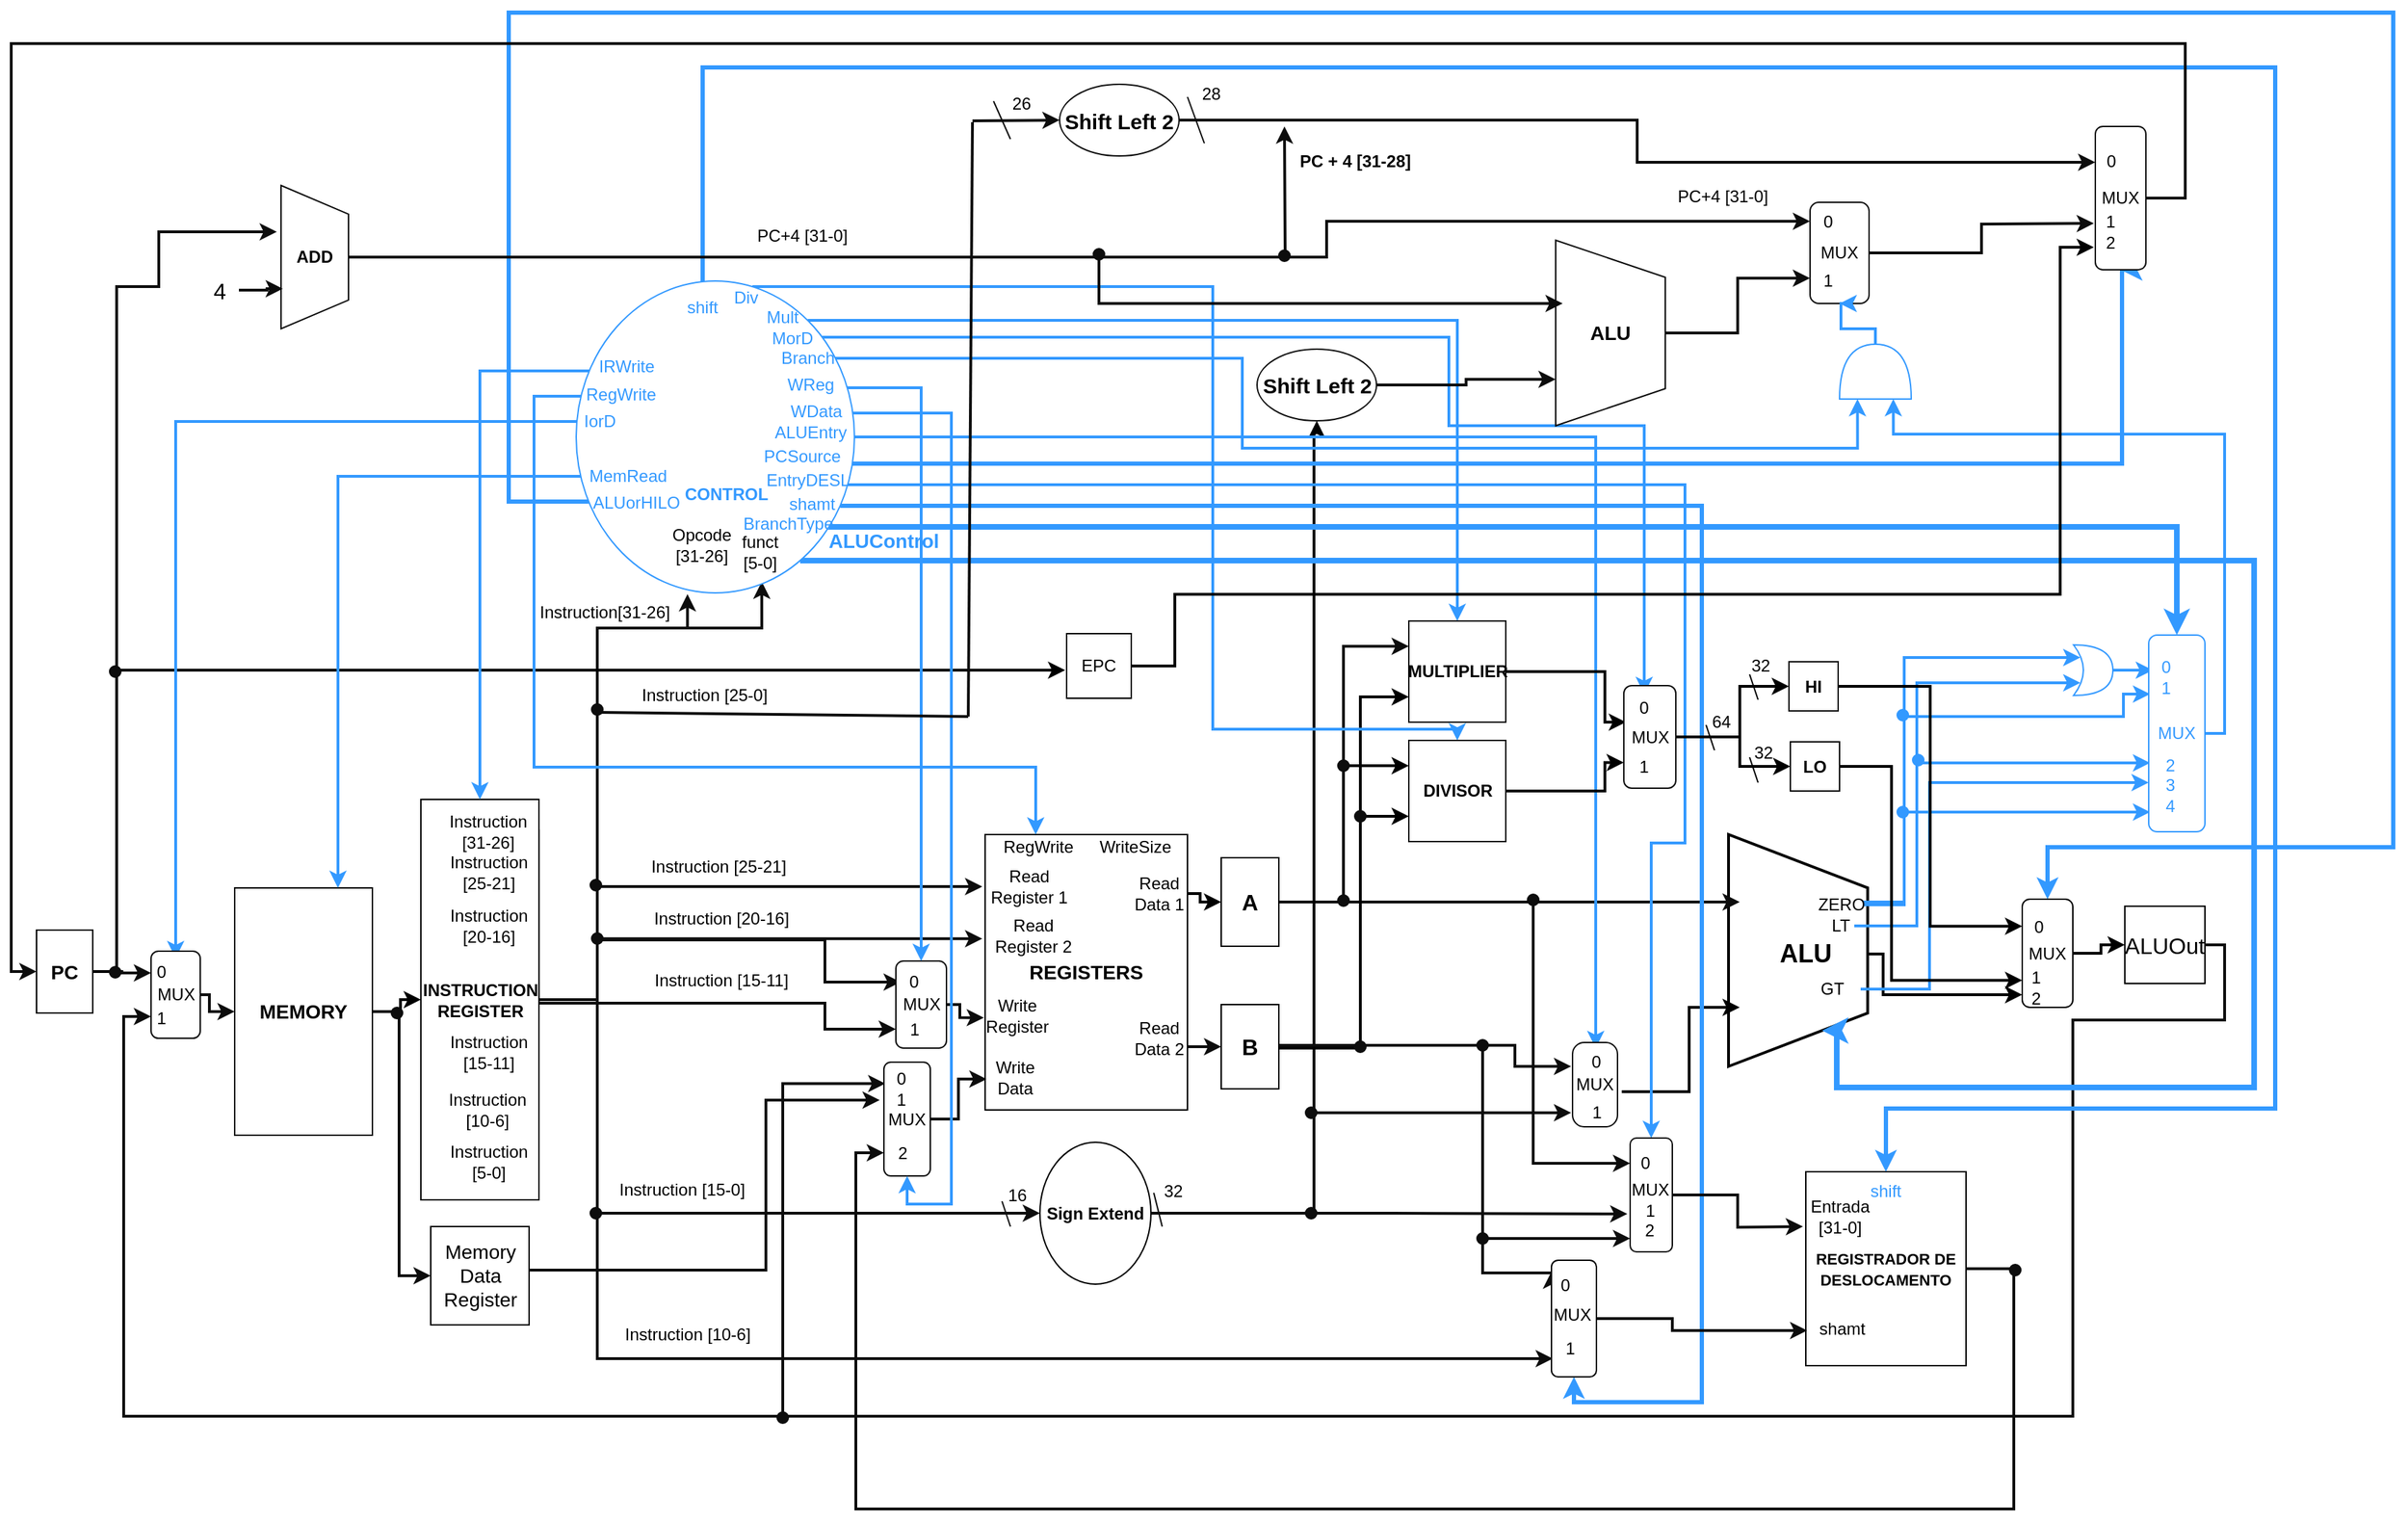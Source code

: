 <mxfile version="10.5.3" type="device"><diagram id="m0JLOcHnYWhZUlG9EeAd" name="Page-1"><mxGraphModel dx="1074" dy="567" grid="1" gridSize="3" guides="1" tooltips="1" connect="1" arrows="1" fold="1" page="1" pageScale="1" pageWidth="1800" pageHeight="1400" math="0" shadow="0"><root><mxCell id="0"/><mxCell id="1" parent="0"/><mxCell id="jZYslSAvv_fstjfzhOAo-1" style="edgeStyle=orthogonalEdgeStyle;rounded=0;orthogonalLoop=1;jettySize=auto;html=1;entryX=0.5;entryY=1;entryDx=0;entryDy=0;strokeWidth=2;" parent="1" source="qf8mG6W2A21P8WtjzMTT-8" target="qf8mG6W2A21P8WtjzMTT-34" edge="1"><mxGeometry relative="1" as="geometry"/></mxCell><mxCell id="7lilGKZPfa10KWHNNfbe-63" style="edgeStyle=orthogonalEdgeStyle;rounded=0;orthogonalLoop=1;jettySize=auto;html=1;entryX=0;entryY=0.5;entryDx=0;entryDy=0;strokeColor=#0D0D0D;strokeWidth=2;" parent="1" source="qf8mG6W2A21P8WtjzMTT-8" target="qf8mG6W2A21P8WtjzMTT-44" edge="1"><mxGeometry relative="1" as="geometry"><Array as="points"><mxPoint x="294" y="738"/><mxPoint x="294" y="926"/></Array></mxGeometry></mxCell><mxCell id="qf8mG6W2A21P8WtjzMTT-8" value="&lt;b&gt;&lt;font style=&quot;font-size: 14px&quot;&gt;MEMORY&lt;/font&gt;&lt;/b&gt;" style="rounded=0;whiteSpace=wrap;html=1;direction=south;" parent="1" vertex="1"><mxGeometry x="177" y="650" width="98" height="176" as="geometry"/></mxCell><mxCell id="YTKSdPjLoR62WDcAs33n-29" style="edgeStyle=orthogonalEdgeStyle;rounded=0;orthogonalLoop=1;jettySize=auto;html=1;entryX=1.004;entryY=0.6;entryDx=0;entryDy=0;strokeColor=#0D0D0D;strokeWidth=2;exitX=0.075;exitY=0.005;exitDx=0;exitDy=0;exitPerimeter=0;entryPerimeter=0;" parent="1" source="qf8mG6W2A21P8WtjzMTT-34" target="YTKSdPjLoR62WDcAs33n-28" edge="1"><mxGeometry relative="1" as="geometry"><Array as="points"><mxPoint x="393" y="732"/><mxPoint x="435" y="732"/><mxPoint x="435" y="465"/><mxPoint x="499" y="465"/></Array></mxGeometry></mxCell><mxCell id="7lilGKZPfa10KWHNNfbe-92" style="edgeStyle=orthogonalEdgeStyle;rounded=0;orthogonalLoop=1;jettySize=auto;html=1;entryX=0.189;entryY=1.014;entryDx=0;entryDy=0;entryPerimeter=0;strokeColor=#0D0D0D;strokeWidth=2;" parent="1" source="qf8mG6W2A21P8WtjzMTT-34" target="qf8mG6W2A21P8WtjzMTT-58" edge="1"><mxGeometry relative="1" as="geometry"><Array as="points"><mxPoint x="435" y="732"/><mxPoint x="435" y="649"/></Array></mxGeometry></mxCell><mxCell id="7lilGKZPfa10KWHNNfbe-95" style="edgeStyle=orthogonalEdgeStyle;rounded=0;orthogonalLoop=1;jettySize=auto;html=1;entryX=0.378;entryY=1.014;entryDx=0;entryDy=0;entryPerimeter=0;strokeColor=#0D0D0D;strokeWidth=2;" parent="1" source="qf8mG6W2A21P8WtjzMTT-34" target="qf8mG6W2A21P8WtjzMTT-58" edge="1"><mxGeometry relative="1" as="geometry"><Array as="points"><mxPoint x="435" y="732"/><mxPoint x="435" y="686"/></Array></mxGeometry></mxCell><mxCell id="7lilGKZPfa10KWHNNfbe-97" style="edgeStyle=orthogonalEdgeStyle;rounded=0;orthogonalLoop=1;jettySize=auto;html=1;entryX=0;entryY=0.5;entryDx=0;entryDy=0;strokeColor=#0D0D0D;strokeWidth=2;" parent="1" source="qf8mG6W2A21P8WtjzMTT-34" target="YTKSdPjLoR62WDcAs33n-19" edge="1"><mxGeometry relative="1" as="geometry"><Array as="points"><mxPoint x="435" y="732"/><mxPoint x="435" y="687"/><mxPoint x="597" y="687"/><mxPoint x="597" y="717"/></Array></mxGeometry></mxCell><mxCell id="7lilGKZPfa10KWHNNfbe-98" style="edgeStyle=orthogonalEdgeStyle;rounded=0;orthogonalLoop=1;jettySize=auto;html=1;entryX=0;entryY=0.5;entryDx=0;entryDy=0;strokeColor=#0D0D0D;strokeWidth=2;" parent="1" source="qf8mG6W2A21P8WtjzMTT-34" target="YTKSdPjLoR62WDcAs33n-20" edge="1"><mxGeometry relative="1" as="geometry"><Array as="points"><mxPoint x="597" y="732"/><mxPoint x="597" y="751"/></Array></mxGeometry></mxCell><mxCell id="7lilGKZPfa10KWHNNfbe-100" style="edgeStyle=orthogonalEdgeStyle;rounded=0;orthogonalLoop=1;jettySize=auto;html=1;entryX=0.5;entryY=1;entryDx=0;entryDy=0;strokeColor=#0D0D0D;strokeWidth=2;" parent="1" source="qf8mG6W2A21P8WtjzMTT-34" target="YTKSdPjLoR62WDcAs33n-1" edge="1"><mxGeometry relative="1" as="geometry"><Array as="points"><mxPoint x="435" y="730"/><mxPoint x="435" y="882"/></Array></mxGeometry></mxCell><mxCell id="7lilGKZPfa10KWHNNfbe-111" style="edgeStyle=orthogonalEdgeStyle;rounded=0;orthogonalLoop=1;jettySize=auto;html=1;entryX=0.843;entryY=0.969;entryDx=0;entryDy=0;entryPerimeter=0;strokeColor=#0D0D0D;strokeWidth=2;" parent="1" source="qf8mG6W2A21P8WtjzMTT-34" target="7lilGKZPfa10KWHNNfbe-72" edge="1"><mxGeometry relative="1" as="geometry"><Array as="points"><mxPoint x="435" y="730"/><mxPoint x="435" y="985"/></Array></mxGeometry></mxCell><mxCell id="7lilGKZPfa10KWHNNfbe-115" style="edgeStyle=orthogonalEdgeStyle;rounded=0;orthogonalLoop=1;jettySize=auto;html=1;entryX=0.964;entryY=0.333;entryDx=0;entryDy=0;entryPerimeter=0;strokeColor=#0D0D0D;strokeWidth=2;" parent="1" source="qf8mG6W2A21P8WtjzMTT-34" target="YTKSdPjLoR62WDcAs33n-28" edge="1"><mxGeometry relative="1" as="geometry"><Array as="points"><mxPoint x="435" y="730"/><mxPoint x="435" y="465"/><mxPoint x="552" y="465"/></Array></mxGeometry></mxCell><mxCell id="qf8mG6W2A21P8WtjzMTT-34" value="&lt;font style=&quot;font-size: 12px&quot;&gt;&lt;b&gt;INSTRUCTION REGISTER&lt;/b&gt;&lt;/font&gt;" style="rounded=0;whiteSpace=wrap;html=1;fontSize=6;direction=south;" parent="1" vertex="1"><mxGeometry x="309.5" y="587" width="84" height="285" as="geometry"/></mxCell><mxCell id="YTKSdPjLoR62WDcAs33n-13" style="edgeStyle=orthogonalEdgeStyle;rounded=0;orthogonalLoop=1;jettySize=auto;html=1;strokeColor=#0D0D0D;strokeWidth=2;" parent="1" source="qf8mG6W2A21P8WtjzMTT-44" edge="1"><mxGeometry relative="1" as="geometry"><mxPoint x="636" y="801" as="targetPoint"/><Array as="points"><mxPoint x="555" y="922"/><mxPoint x="555" y="801"/></Array></mxGeometry></mxCell><mxCell id="qf8mG6W2A21P8WtjzMTT-44" value="&lt;font style=&quot;font-size: 14px&quot;&gt;Memory Data Register&lt;/font&gt;" style="whiteSpace=wrap;html=1;aspect=fixed;fillColor=#FFFFFF;fontSize=6;" parent="1" vertex="1"><mxGeometry x="316.5" y="891" width="70" height="70" as="geometry"/></mxCell><mxCell id="7lilGKZPfa10KWHNNfbe-119" style="edgeStyle=orthogonalEdgeStyle;rounded=0;orthogonalLoop=1;jettySize=auto;html=1;entryX=0.5;entryY=1;entryDx=0;entryDy=0;strokeColor=#0D0D0D;strokeWidth=2;" parent="1" source="qf8mG6W2A21P8WtjzMTT-58" target="qf8mG6W2A21P8WtjzMTT-127" edge="1"><mxGeometry relative="1" as="geometry"><Array as="points"><mxPoint x="867" y="763"/><mxPoint x="867" y="763"/></Array></mxGeometry></mxCell><mxCell id="qf8mG6W2A21P8WtjzMTT-58" value="&lt;font size=&quot;1&quot;&gt;&lt;b style=&quot;font-size: 14px&quot;&gt;REGISTERS&lt;/b&gt;&lt;/font&gt;" style="rounded=0;whiteSpace=wrap;html=1;fillColor=#FFFFFF;fontSize=6;direction=south;" parent="1" vertex="1"><mxGeometry x="711" y="612" width="144" height="196" as="geometry"/></mxCell><mxCell id="7lilGKZPfa10KWHNNfbe-46" style="edgeStyle=orthogonalEdgeStyle;rounded=0;orthogonalLoop=1;jettySize=auto;html=1;strokeWidth=2;entryX=0.883;entryY=1;entryDx=0;entryDy=0;entryPerimeter=0;" parent="1" source="qf8mG6W2A21P8WtjzMTT-67" target="7lilGKZPfa10KWHNNfbe-35" edge="1"><mxGeometry relative="1" as="geometry"><mxPoint x="1446" y="717" as="targetPoint"/><Array as="points"><mxPoint x="1350" y="697"/><mxPoint x="1350" y="726"/></Array></mxGeometry></mxCell><mxCell id="qf8mG6W2A21P8WtjzMTT-67" value="" style="verticalLabelPosition=bottom;verticalAlign=top;html=1;strokeWidth=2;shape=trapezoid;perimeter=trapezoidPerimeter;whiteSpace=wrap;size=0.23;arcSize=10;flipV=1;fillColor=#FFFFFF;fontSize=6;direction=south;" parent="1" vertex="1"><mxGeometry x="1240" y="612" width="99" height="165" as="geometry"/></mxCell><mxCell id="YTKSdPjLoR62WDcAs33n-226" style="edgeStyle=orthogonalEdgeStyle;rounded=0;orthogonalLoop=1;jettySize=auto;html=1;entryX=0.75;entryY=1;entryDx=0;entryDy=0;strokeColor=#0D0D0D;strokeWidth=2;" parent="1" source="qf8mG6W2A21P8WtjzMTT-75" target="YTKSdPjLoR62WDcAs33n-127" edge="1"><mxGeometry relative="1" as="geometry"><Array as="points"><mxPoint x="1593" y="691"/><mxPoint x="1593" y="744"/><mxPoint x="1485" y="744"/><mxPoint x="1485" y="1026"/><mxPoint x="98" y="1026"/><mxPoint x="98" y="742"/></Array></mxGeometry></mxCell><mxCell id="7lilGKZPfa10KWHNNfbe-105" style="edgeStyle=orthogonalEdgeStyle;rounded=0;orthogonalLoop=1;jettySize=auto;html=1;entryX=0;entryY=0.25;entryDx=0;entryDy=0;strokeColor=#0D0D0D;strokeWidth=2;" parent="1" source="qf8mG6W2A21P8WtjzMTT-75" target="YTKSdPjLoR62WDcAs33n-10" edge="1"><mxGeometry relative="1" as="geometry"><Array as="points"><mxPoint x="1593" y="691"/><mxPoint x="1593" y="744"/><mxPoint x="1485" y="744"/><mxPoint x="1485" y="1026"/><mxPoint x="567" y="1026"/><mxPoint x="567" y="789"/></Array></mxGeometry></mxCell><mxCell id="qf8mG6W2A21P8WtjzMTT-75" value="&lt;font style=&quot;font-size: 16px&quot;&gt;ALUOut&lt;/font&gt;" style="rounded=0;whiteSpace=wrap;html=1;fillColor=#FFFFFF;fontSize=6;" parent="1" vertex="1"><mxGeometry x="1522" y="663" width="57" height="55" as="geometry"/></mxCell><mxCell id="qf8mG6W2A21P8WtjzMTT-90" value="&lt;b&gt;&lt;font style=&quot;font-size: 18px&quot;&gt;ALU&lt;/font&gt;&lt;/b&gt;" style="text;html=1;strokeColor=none;fillColor=none;align=center;verticalAlign=middle;whiteSpace=wrap;rounded=0;fontSize=6;" parent="1" vertex="1"><mxGeometry x="1275" y="687" width="40" height="20" as="geometry"/></mxCell><mxCell id="qf8mG6W2A21P8WtjzMTT-141" style="edgeStyle=orthogonalEdgeStyle;rounded=0;orthogonalLoop=1;jettySize=auto;html=1;fontSize=6;strokeWidth=2;" parent="1" edge="1"><mxGeometry relative="1" as="geometry"><mxPoint x="1248" y="735" as="targetPoint"/><mxPoint x="1164" y="795" as="sourcePoint"/><Array as="points"><mxPoint x="1212" y="795"/><mxPoint x="1212" y="735"/></Array></mxGeometry></mxCell><mxCell id="YTKSdPjLoR62WDcAs33n-173" style="edgeStyle=orthogonalEdgeStyle;rounded=0;orthogonalLoop=1;jettySize=auto;html=1;strokeColor=#0D0D0D;strokeWidth=2;" parent="1" source="qf8mG6W2A21P8WtjzMTT-125" edge="1"><mxGeometry relative="1" as="geometry"><mxPoint x="1248" y="660" as="targetPoint"/></mxGeometry></mxCell><mxCell id="jZYslSAvv_fstjfzhOAo-31" style="edgeStyle=orthogonalEdgeStyle;rounded=0;orthogonalLoop=1;jettySize=auto;html=1;entryX=0.25;entryY=1;entryDx=0;entryDy=0;strokeColor=#0D0D0D;strokeWidth=2;" parent="1" source="qf8mG6W2A21P8WtjzMTT-125" target="jZYslSAvv_fstjfzhOAo-12" edge="1"><mxGeometry relative="1" as="geometry"><Array as="points"><mxPoint x="966" y="660"/><mxPoint x="966" y="478"/></Array></mxGeometry></mxCell><mxCell id="7lilGKZPfa10KWHNNfbe-5" style="edgeStyle=orthogonalEdgeStyle;rounded=0;orthogonalLoop=1;jettySize=auto;html=1;entryX=0.25;entryY=1;entryDx=0;entryDy=0;strokeWidth=2;" parent="1" source="qf8mG6W2A21P8WtjzMTT-125" target="jZYslSAvv_fstjfzhOAo-13" edge="1"><mxGeometry relative="1" as="geometry"><Array as="points"><mxPoint x="966" y="660"/><mxPoint x="966" y="563"/></Array></mxGeometry></mxCell><mxCell id="7lilGKZPfa10KWHNNfbe-90" style="edgeStyle=orthogonalEdgeStyle;rounded=0;orthogonalLoop=1;jettySize=auto;html=1;entryX=0;entryY=0.5;entryDx=0;entryDy=0;strokeColor=#0D0D0D;strokeWidth=2;" parent="1" source="qf8mG6W2A21P8WtjzMTT-125" target="YTKSdPjLoR62WDcAs33n-182" edge="1"><mxGeometry relative="1" as="geometry"><Array as="points"><mxPoint x="1101" y="660"/><mxPoint x="1101" y="846"/></Array></mxGeometry></mxCell><mxCell id="qf8mG6W2A21P8WtjzMTT-125" value="&lt;font size=&quot;1&quot;&gt;&lt;b style=&quot;font-size: 16px&quot;&gt;A&lt;/b&gt;&lt;/font&gt;" style="rounded=0;whiteSpace=wrap;html=1;fillColor=#FFFFFF;fontSize=6;direction=south;" parent="1" vertex="1"><mxGeometry x="879" y="628.5" width="41" height="63" as="geometry"/></mxCell><mxCell id="YTKSdPjLoR62WDcAs33n-181" style="edgeStyle=orthogonalEdgeStyle;rounded=0;orthogonalLoop=1;jettySize=auto;html=1;entryX=0.883;entryY=1;entryDx=0;entryDy=0;entryPerimeter=0;strokeColor=#0D0D0D;strokeWidth=2;" parent="1" source="qf8mG6W2A21P8WtjzMTT-127" target="YTKSdPjLoR62WDcAs33n-180" edge="1"><mxGeometry relative="1" as="geometry"><Array as="points"><mxPoint x="1065" y="762"/><mxPoint x="1065" y="900"/></Array></mxGeometry></mxCell><mxCell id="YTKSdPjLoR62WDcAs33n-187" style="edgeStyle=orthogonalEdgeStyle;rounded=0;orthogonalLoop=1;jettySize=auto;html=1;strokeColor=#0D0D0D;strokeWidth=2;entryX=0.096;entryY=1;entryDx=0;entryDy=0;entryPerimeter=0;" parent="1" source="qf8mG6W2A21P8WtjzMTT-127" target="7lilGKZPfa10KWHNNfbe-72" edge="1"><mxGeometry relative="1" as="geometry"><Array as="points"><mxPoint x="1065" y="762"/><mxPoint x="1065" y="924"/><mxPoint x="1114" y="924"/></Array><mxPoint x="1113" y="936" as="targetPoint"/></mxGeometry></mxCell><mxCell id="7lilGKZPfa10KWHNNfbe-7" style="edgeStyle=orthogonalEdgeStyle;rounded=0;orthogonalLoop=1;jettySize=auto;html=1;entryX=0.75;entryY=1;entryDx=0;entryDy=0;strokeWidth=2;" parent="1" source="qf8mG6W2A21P8WtjzMTT-127" target="jZYslSAvv_fstjfzhOAo-12" edge="1"><mxGeometry relative="1" as="geometry"><Array as="points"><mxPoint x="978" y="764"/><mxPoint x="978" y="514"/></Array></mxGeometry></mxCell><mxCell id="7lilGKZPfa10KWHNNfbe-8" style="edgeStyle=orthogonalEdgeStyle;rounded=0;orthogonalLoop=1;jettySize=auto;html=1;entryX=0.75;entryY=1;entryDx=0;entryDy=0;strokeWidth=2;" parent="1" source="qf8mG6W2A21P8WtjzMTT-127" target="jZYslSAvv_fstjfzhOAo-13" edge="1"><mxGeometry relative="1" as="geometry"><Array as="points"><mxPoint x="978" y="764"/><mxPoint x="978" y="599"/></Array></mxGeometry></mxCell><mxCell id="qf8mG6W2A21P8WtjzMTT-127" value="&lt;font size=&quot;1&quot;&gt;&lt;b style=&quot;font-size: 16px&quot;&gt;B&lt;/b&gt;&lt;/font&gt;" style="rounded=0;whiteSpace=wrap;html=1;fillColor=#FFFFFF;fontSize=6;direction=south;" parent="1" vertex="1"><mxGeometry x="879" y="733" width="41" height="60" as="geometry"/></mxCell><mxCell id="YTKSdPjLoR62WDcAs33n-128" style="edgeStyle=orthogonalEdgeStyle;rounded=0;orthogonalLoop=1;jettySize=auto;html=1;entryX=0.25;entryY=1;entryDx=0;entryDy=0;strokeColor=#0D0D0D;strokeWidth=2;" parent="1" source="qf8mG6W2A21P8WtjzMTT-144" target="YTKSdPjLoR62WDcAs33n-127" edge="1"><mxGeometry relative="1" as="geometry"/></mxCell><mxCell id="YTKSdPjLoR62WDcAs33n-130" style="edgeStyle=orthogonalEdgeStyle;rounded=0;orthogonalLoop=1;jettySize=auto;html=1;strokeColor=#0D0D0D;strokeWidth=2;" parent="1" source="qf8mG6W2A21P8WtjzMTT-144" edge="1"><mxGeometry relative="1" as="geometry"><mxPoint x="207" y="183" as="targetPoint"/><Array as="points"><mxPoint x="93" y="710"/><mxPoint x="93" y="222"/><mxPoint x="123" y="222"/></Array></mxGeometry></mxCell><mxCell id="7lilGKZPfa10KWHNNfbe-51" style="edgeStyle=orthogonalEdgeStyle;rounded=0;orthogonalLoop=1;jettySize=auto;html=1;strokeWidth=2;" parent="1" source="qf8mG6W2A21P8WtjzMTT-144" edge="1"><mxGeometry relative="1" as="geometry"><mxPoint x="768" y="495" as="targetPoint"/><Array as="points"><mxPoint x="93" y="710"/><mxPoint x="93" y="495"/></Array></mxGeometry></mxCell><mxCell id="qf8mG6W2A21P8WtjzMTT-144" value="&lt;font style=&quot;font-size: 14px&quot;&gt;&lt;b&gt;PC&lt;/b&gt;&lt;/font&gt;" style="rounded=0;whiteSpace=wrap;html=1;fillColor=#FFFFFF;fontSize=6;direction=south;" parent="1" vertex="1"><mxGeometry x="36" y="680" width="40" height="59" as="geometry"/></mxCell><mxCell id="YTKSdPjLoR62WDcAs33n-83" style="edgeStyle=orthogonalEdgeStyle;rounded=0;orthogonalLoop=1;jettySize=auto;html=1;strokeColor=#0D0D0D;strokeWidth=2;" parent="1" source="YTKSdPjLoR62WDcAs33n-1" edge="1"><mxGeometry relative="1" as="geometry"><mxPoint x="1128" y="810" as="targetPoint"/><Array as="points"><mxPoint x="945" y="882"/><mxPoint x="945" y="810"/></Array></mxGeometry></mxCell><mxCell id="7lilGKZPfa10KWHNNfbe-1" style="edgeStyle=orthogonalEdgeStyle;rounded=0;orthogonalLoop=1;jettySize=auto;html=1;entryX=0.5;entryY=1;entryDx=0;entryDy=0;strokeWidth=2;" parent="1" source="YTKSdPjLoR62WDcAs33n-1" target="YTKSdPjLoR62WDcAs33n-117" edge="1"><mxGeometry relative="1" as="geometry"><Array as="points"><mxPoint x="945" y="882"/><mxPoint x="945" y="324"/></Array></mxGeometry></mxCell><mxCell id="7lilGKZPfa10KWHNNfbe-87" style="edgeStyle=orthogonalEdgeStyle;rounded=0;orthogonalLoop=1;jettySize=auto;html=1;entryX=-0.227;entryY=-0.075;entryDx=0;entryDy=0;entryPerimeter=0;strokeColor=#0D0D0D;strokeWidth=2;" parent="1" source="YTKSdPjLoR62WDcAs33n-1" target="YTKSdPjLoR62WDcAs33n-183" edge="1"><mxGeometry relative="1" as="geometry"/></mxCell><mxCell id="YTKSdPjLoR62WDcAs33n-1" value="&lt;b&gt;Sign Extend&lt;/b&gt;" style="ellipse;whiteSpace=wrap;html=1;direction=south;" parent="1" vertex="1"><mxGeometry x="750" y="831" width="79" height="101" as="geometry"/></mxCell><mxCell id="7lilGKZPfa10KWHNNfbe-164" style="edgeStyle=orthogonalEdgeStyle;rounded=0;orthogonalLoop=1;jettySize=auto;html=1;entryX=0;entryY=0.5;entryDx=0;entryDy=0;strokeColor=#0D0D0D;strokeWidth=2;" parent="1" source="YTKSdPjLoR62WDcAs33n-3" target="YTKSdPjLoR62WDcAs33n-11" edge="1"><mxGeometry relative="1" as="geometry"><Array as="points"><mxPoint x="1443" y="921"/><mxPoint x="1443" y="1092"/><mxPoint x="619" y="1092"/><mxPoint x="619" y="839"/></Array></mxGeometry></mxCell><mxCell id="YTKSdPjLoR62WDcAs33n-3" value="&lt;b&gt;&lt;font style=&quot;font-size: 11px&quot;&gt;REGISTRADOR DE DESLOCAMENTO&lt;/font&gt;&lt;/b&gt;" style="rounded=0;whiteSpace=wrap;html=1;direction=south;" parent="1" vertex="1"><mxGeometry x="1295" y="852" width="114" height="138" as="geometry"/></mxCell><mxCell id="YTKSdPjLoR62WDcAs33n-6" value="Entrada [31-0]" style="text;html=1;strokeColor=none;fillColor=none;align=center;verticalAlign=middle;whiteSpace=wrap;rounded=0;" parent="1" vertex="1"><mxGeometry x="1302.5" y="873.5" width="33" height="20" as="geometry"/></mxCell><mxCell id="YTKSdPjLoR62WDcAs33n-8" value="shamt" style="text;html=1;strokeColor=none;fillColor=none;align=center;verticalAlign=middle;whiteSpace=wrap;rounded=0;" parent="1" vertex="1"><mxGeometry x="1300.5" y="954" width="40" height="20" as="geometry"/></mxCell><mxCell id="7lilGKZPfa10KWHNNfbe-114" style="edgeStyle=orthogonalEdgeStyle;rounded=0;orthogonalLoop=1;jettySize=auto;html=1;entryX=0.888;entryY=0.993;entryDx=0;entryDy=0;entryPerimeter=0;strokeColor=#0D0D0D;strokeWidth=2;" parent="1" source="YTKSdPjLoR62WDcAs33n-9" target="qf8mG6W2A21P8WtjzMTT-58" edge="1"><mxGeometry relative="1" as="geometry"/></mxCell><mxCell id="YTKSdPjLoR62WDcAs33n-9" value="MUX" style="rounded=1;whiteSpace=wrap;html=1;strokeColor=#0D0D0D;direction=south;" parent="1" vertex="1"><mxGeometry x="639" y="774" width="33" height="81" as="geometry"/></mxCell><mxCell id="YTKSdPjLoR62WDcAs33n-10" value="0&lt;br&gt;1&lt;br&gt;" style="text;html=1;strokeColor=none;fillColor=none;align=center;verticalAlign=middle;whiteSpace=wrap;rounded=0;" parent="1" vertex="1"><mxGeometry x="640" y="786" width="23" height="13" as="geometry"/></mxCell><mxCell id="YTKSdPjLoR62WDcAs33n-11" value="2" style="text;html=1;strokeColor=none;fillColor=none;align=center;verticalAlign=middle;whiteSpace=wrap;rounded=0;" parent="1" vertex="1"><mxGeometry x="639" y="831" width="27" height="15" as="geometry"/></mxCell><mxCell id="YTKSdPjLoR62WDcAs33n-18" style="edgeStyle=orthogonalEdgeStyle;rounded=0;orthogonalLoop=1;jettySize=auto;html=1;strokeColor=#0D0D0D;strokeWidth=2;entryX=0.665;entryY=1.006;entryDx=0;entryDy=0;entryPerimeter=0;" parent="1" source="YTKSdPjLoR62WDcAs33n-17" target="qf8mG6W2A21P8WtjzMTT-58" edge="1"><mxGeometry relative="1" as="geometry"><Array as="points"><mxPoint x="693" y="733"/><mxPoint x="693" y="742"/></Array></mxGeometry></mxCell><mxCell id="YTKSdPjLoR62WDcAs33n-17" value="MUX" style="rounded=1;whiteSpace=wrap;html=1;strokeColor=#0D0D0D;direction=south;" parent="1" vertex="1"><mxGeometry x="647.5" y="702" width="36" height="62" as="geometry"/></mxCell><mxCell id="YTKSdPjLoR62WDcAs33n-19" value="0" style="text;html=1;strokeColor=none;fillColor=none;align=center;verticalAlign=middle;whiteSpace=wrap;rounded=0;" parent="1" vertex="1"><mxGeometry x="651" y="707" width="19" height="20" as="geometry"/></mxCell><mxCell id="YTKSdPjLoR62WDcAs33n-20" value="1" style="text;html=1;strokeColor=none;fillColor=none;align=center;verticalAlign=middle;whiteSpace=wrap;rounded=0;" parent="1" vertex="1"><mxGeometry x="647.5" y="740.5" width="26" height="20" as="geometry"/></mxCell><mxCell id="YTKSdPjLoR62WDcAs33n-21" value="Instruction&lt;br&gt;[31-26]&lt;br&gt;" style="text;html=1;strokeColor=none;fillColor=none;align=center;verticalAlign=middle;whiteSpace=wrap;rounded=0;" parent="1" vertex="1"><mxGeometry x="336" y="600" width="43" height="20" as="geometry"/></mxCell><mxCell id="YTKSdPjLoR62WDcAs33n-22" value="Instruction&lt;br&gt;[25-21]&lt;br&gt;" style="text;html=1;strokeColor=none;fillColor=none;align=center;verticalAlign=middle;whiteSpace=wrap;rounded=0;" parent="1" vertex="1"><mxGeometry x="337.5" y="628.5" width="40" height="20" as="geometry"/></mxCell><mxCell id="YTKSdPjLoR62WDcAs33n-23" value="Instruction&lt;br&gt;[20-16]&lt;br&gt;" style="text;html=1;strokeColor=none;fillColor=none;align=center;verticalAlign=middle;whiteSpace=wrap;rounded=0;" parent="1" vertex="1"><mxGeometry x="337" y="667" width="42" height="20" as="geometry"/></mxCell><mxCell id="YTKSdPjLoR62WDcAs33n-25" value="Instruction [15-11]" style="text;html=1;strokeColor=none;fillColor=none;align=center;verticalAlign=middle;whiteSpace=wrap;rounded=0;" parent="1" vertex="1"><mxGeometry x="338" y="757" width="40" height="20" as="geometry"/></mxCell><mxCell id="YTKSdPjLoR62WDcAs33n-26" value="Instruction&lt;br&gt;[10-6]&lt;br&gt;" style="text;html=1;strokeColor=none;fillColor=none;align=center;verticalAlign=middle;whiteSpace=wrap;rounded=0;" parent="1" vertex="1"><mxGeometry x="336.5" y="798" width="40" height="20" as="geometry"/></mxCell><mxCell id="YTKSdPjLoR62WDcAs33n-27" value="Instruction&lt;br&gt;[5-0]&lt;br&gt;" style="text;html=1;strokeColor=none;fillColor=none;align=center;verticalAlign=middle;whiteSpace=wrap;rounded=0;" parent="1" vertex="1"><mxGeometry x="337.5" y="835" width="40" height="20" as="geometry"/></mxCell><mxCell id="YTKSdPjLoR62WDcAs33n-166" style="edgeStyle=orthogonalEdgeStyle;rounded=0;orthogonalLoop=1;jettySize=auto;html=1;entryX=1;entryY=0.5;entryDx=0;entryDy=0;strokeColor=#3399FF;strokeWidth=3;" parent="1" source="YTKSdPjLoR62WDcAs33n-28" target="YTKSdPjLoR62WDcAs33n-151" edge="1"><mxGeometry relative="1" as="geometry"><Array as="points"><mxPoint x="1520" y="348"/></Array></mxGeometry></mxCell><mxCell id="YTKSdPjLoR62WDcAs33n-169" style="edgeStyle=orthogonalEdgeStyle;rounded=0;orthogonalLoop=1;jettySize=auto;html=1;entryX=0;entryY=0.25;entryDx=0;entryDy=0;entryPerimeter=0;strokeColor=#3399FF;strokeWidth=2;" parent="1" source="YTKSdPjLoR62WDcAs33n-28" target="YTKSdPjLoR62WDcAs33n-162" edge="1"><mxGeometry relative="1" as="geometry"><Array as="points"><mxPoint x="894" y="273"/><mxPoint x="894" y="337"/><mxPoint x="1331" y="337"/></Array></mxGeometry></mxCell><mxCell id="YTKSdPjLoR62WDcAs33n-170" style="edgeStyle=orthogonalEdgeStyle;rounded=0;orthogonalLoop=1;jettySize=auto;html=1;entryX=1;entryY=0.25;entryDx=0;entryDy=0;strokeColor=#3399FF;strokeWidth=4;" parent="1" source="YTKSdPjLoR62WDcAs33n-28" target="qf8mG6W2A21P8WtjzMTT-67" edge="1"><mxGeometry relative="1" as="geometry"><mxPoint x="1264.235" y="907.118" as="targetPoint"/><Array as="points"><mxPoint x="1614" y="417"/><mxPoint x="1614" y="792"/><mxPoint x="1317" y="792"/><mxPoint x="1317" y="753"/><mxPoint x="1318" y="753"/><mxPoint x="1318" y="751"/></Array></mxGeometry></mxCell><mxCell id="YTKSdPjLoR62WDcAs33n-174" style="edgeStyle=orthogonalEdgeStyle;rounded=0;orthogonalLoop=1;jettySize=auto;html=1;entryX=0;entryY=0.5;entryDx=0;entryDy=0;strokeColor=#3399FF;strokeWidth=2;" parent="1" source="YTKSdPjLoR62WDcAs33n-28" target="YTKSdPjLoR62WDcAs33n-17" edge="1"><mxGeometry relative="1" as="geometry"><Array as="points"><mxPoint x="665" y="294"/></Array></mxGeometry></mxCell><mxCell id="YTKSdPjLoR62WDcAs33n-176" style="edgeStyle=orthogonalEdgeStyle;rounded=0;orthogonalLoop=1;jettySize=auto;html=1;entryX=1;entryY=0.5;entryDx=0;entryDy=0;strokeColor=#3399FF;strokeWidth=2;" parent="1" source="YTKSdPjLoR62WDcAs33n-28" target="YTKSdPjLoR62WDcAs33n-9" edge="1"><mxGeometry relative="1" as="geometry"><Array as="points"><mxPoint x="687" y="312"/><mxPoint x="687" y="875"/><mxPoint x="656" y="875"/></Array></mxGeometry></mxCell><mxCell id="YTKSdPjLoR62WDcAs33n-193" style="edgeStyle=orthogonalEdgeStyle;rounded=0;orthogonalLoop=1;jettySize=auto;html=1;entryX=0.5;entryY=0;entryDx=0;entryDy=0;strokeColor=#3399FF;strokeWidth=2;" parent="1" source="YTKSdPjLoR62WDcAs33n-28" target="YTKSdPjLoR62WDcAs33n-109" edge="1"><mxGeometry relative="1" as="geometry"><Array as="points"><mxPoint x="1146" y="329"/></Array></mxGeometry></mxCell><mxCell id="YTKSdPjLoR62WDcAs33n-196" style="edgeStyle=orthogonalEdgeStyle;rounded=0;orthogonalLoop=1;jettySize=auto;html=1;entryX=0;entryY=0.5;entryDx=0;entryDy=0;strokeColor=#3399FF;strokeWidth=2;" parent="1" source="YTKSdPjLoR62WDcAs33n-28" target="YTKSdPjLoR62WDcAs33n-180" edge="1"><mxGeometry relative="1" as="geometry"><Array as="points"><mxPoint x="1209" y="363"/><mxPoint x="1209" y="618"/><mxPoint x="1185" y="618"/></Array></mxGeometry></mxCell><mxCell id="YTKSdPjLoR62WDcAs33n-197" style="edgeStyle=orthogonalEdgeStyle;rounded=0;orthogonalLoop=1;jettySize=auto;html=1;entryX=1;entryY=0.5;entryDx=0;entryDy=0;strokeColor=#3399FF;strokeWidth=3;" parent="1" source="YTKSdPjLoR62WDcAs33n-28" target="7lilGKZPfa10KWHNNfbe-72" edge="1"><mxGeometry relative="1" as="geometry"><Array as="points"><mxPoint x="1221" y="378"/><mxPoint x="1221" y="1016"/><mxPoint x="1130" y="1016"/></Array><mxPoint x="1164" y="996" as="targetPoint"/></mxGeometry></mxCell><mxCell id="YTKSdPjLoR62WDcAs33n-230" style="edgeStyle=orthogonalEdgeStyle;rounded=0;orthogonalLoop=1;jettySize=auto;html=1;entryX=0;entryY=0.25;entryDx=0;entryDy=0;strokeColor=#3399FF;strokeWidth=2;" parent="1" source="YTKSdPjLoR62WDcAs33n-28" target="qf8mG6W2A21P8WtjzMTT-8" edge="1"><mxGeometry relative="1" as="geometry"><Array as="points"><mxPoint x="251" y="357"/></Array></mxGeometry></mxCell><mxCell id="YTKSdPjLoR62WDcAs33n-232" style="edgeStyle=orthogonalEdgeStyle;rounded=0;orthogonalLoop=1;jettySize=auto;html=1;entryX=0.75;entryY=0;entryDx=0;entryDy=0;strokeColor=#3399FF;strokeWidth=2;" parent="1" source="YTKSdPjLoR62WDcAs33n-28" target="YTKSdPjLoR62WDcAs33n-228" edge="1"><mxGeometry relative="1" as="geometry"><Array as="points"><mxPoint x="135" y="318"/></Array></mxGeometry></mxCell><mxCell id="YTKSdPjLoR62WDcAs33n-234" style="edgeStyle=orthogonalEdgeStyle;rounded=0;orthogonalLoop=1;jettySize=auto;html=1;entryX=0;entryY=0.75;entryDx=0;entryDy=0;strokeColor=#3399FF;strokeWidth=2;" parent="1" source="YTKSdPjLoR62WDcAs33n-28" target="qf8mG6W2A21P8WtjzMTT-58" edge="1"><mxGeometry relative="1" as="geometry"><Array as="points"><mxPoint x="390" y="300"/><mxPoint x="390" y="564"/><mxPoint x="747" y="564"/></Array></mxGeometry></mxCell><mxCell id="YTKSdPjLoR62WDcAs33n-238" style="edgeStyle=orthogonalEdgeStyle;rounded=0;orthogonalLoop=1;jettySize=auto;html=1;entryX=0;entryY=0.5;entryDx=0;entryDy=0;strokeColor=#3399FF;strokeWidth=2;" parent="1" source="YTKSdPjLoR62WDcAs33n-28" target="qf8mG6W2A21P8WtjzMTT-34" edge="1"><mxGeometry relative="1" as="geometry"><Array as="points"><mxPoint x="352" y="282"/></Array></mxGeometry></mxCell><mxCell id="jZYslSAvv_fstjfzhOAo-17" style="edgeStyle=orthogonalEdgeStyle;rounded=0;orthogonalLoop=1;jettySize=auto;html=1;entryX=1;entryY=0.5;entryDx=0;entryDy=0;strokeColor=#3399FF;strokeWidth=4;" parent="1" source="YTKSdPjLoR62WDcAs33n-28" target="jZYslSAvv_fstjfzhOAo-5" edge="1"><mxGeometry relative="1" as="geometry"><Array as="points"><mxPoint x="1559" y="393"/></Array></mxGeometry></mxCell><mxCell id="7lilGKZPfa10KWHNNfbe-55" style="edgeStyle=orthogonalEdgeStyle;rounded=0;orthogonalLoop=1;jettySize=auto;html=1;entryX=0.5;entryY=0;entryDx=0;entryDy=0;strokeWidth=2;strokeColor=#3399FF;" parent="1" source="YTKSdPjLoR62WDcAs33n-28" target="7lilGKZPfa10KWHNNfbe-22" edge="1"><mxGeometry relative="1" as="geometry"><Array as="points"><mxPoint x="1041" y="258"/><mxPoint x="1041" y="321"/><mxPoint x="1180" y="321"/></Array></mxGeometry></mxCell><mxCell id="7lilGKZPfa10KWHNNfbe-61" style="edgeStyle=orthogonalEdgeStyle;rounded=0;orthogonalLoop=1;jettySize=auto;html=1;entryX=0;entryY=0.5;entryDx=0;entryDy=0;strokeColor=#3399FF;strokeWidth=2;" parent="1" source="YTKSdPjLoR62WDcAs33n-28" target="jZYslSAvv_fstjfzhOAo-13" edge="1"><mxGeometry relative="1" as="geometry"><Array as="points"><mxPoint x="873" y="222"/><mxPoint x="873" y="537"/><mxPoint x="1047" y="537"/></Array></mxGeometry></mxCell><mxCell id="7lilGKZPfa10KWHNNfbe-66" style="edgeStyle=orthogonalEdgeStyle;rounded=0;orthogonalLoop=1;jettySize=auto;html=1;entryX=0;entryY=0.5;entryDx=0;entryDy=0;strokeColor=#3399FF;strokeWidth=3;" parent="1" source="YTKSdPjLoR62WDcAs33n-28" target="YTKSdPjLoR62WDcAs33n-3" edge="1"><mxGeometry relative="1" as="geometry"><Array as="points"><mxPoint x="510" y="66"/><mxPoint x="1629" y="66"/><mxPoint x="1629" y="807"/><mxPoint x="1352" y="807"/></Array></mxGeometry></mxCell><mxCell id="7lilGKZPfa10KWHNNfbe-122" style="edgeStyle=orthogonalEdgeStyle;rounded=0;orthogonalLoop=1;jettySize=auto;html=1;entryX=0;entryY=0.5;entryDx=0;entryDy=0;strokeColor=#3399FF;strokeWidth=2;" parent="1" source="YTKSdPjLoR62WDcAs33n-28" target="jZYslSAvv_fstjfzhOAo-12" edge="1"><mxGeometry relative="1" as="geometry"><Array as="points"><mxPoint x="1047" y="246"/></Array></mxGeometry></mxCell><mxCell id="7lilGKZPfa10KWHNNfbe-161" style="edgeStyle=orthogonalEdgeStyle;rounded=0;orthogonalLoop=1;jettySize=auto;html=1;entryX=0;entryY=0.5;entryDx=0;entryDy=0;strokeColor=#3399FF;strokeWidth=3;" parent="1" source="YTKSdPjLoR62WDcAs33n-28" target="7lilGKZPfa10KWHNNfbe-35" edge="1"><mxGeometry relative="1" as="geometry"><Array as="points"><mxPoint x="372" y="375"/><mxPoint x="372" y="27"/><mxPoint x="1713" y="27"/><mxPoint x="1713" y="621"/><mxPoint x="1467" y="621"/></Array></mxGeometry></mxCell><mxCell id="YTKSdPjLoR62WDcAs33n-28" value="" style="ellipse;whiteSpace=wrap;html=1;strokeColor=#3399FF;direction=south;" parent="1" vertex="1"><mxGeometry x="420" y="218" width="198" height="222" as="geometry"/></mxCell><mxCell id="YTKSdPjLoR62WDcAs33n-32" value="Opcode&lt;br&gt;[31-26]&lt;br&gt;" style="text;html=1;strokeColor=none;fillColor=none;align=center;verticalAlign=middle;whiteSpace=wrap;rounded=0;" parent="1" vertex="1"><mxGeometry x="488" y="396" width="43" height="20" as="geometry"/></mxCell><mxCell id="YTKSdPjLoR62WDcAs33n-33" value="funct&lt;br&gt;[5-0]&lt;br&gt;" style="text;html=1;strokeColor=none;fillColor=none;align=center;verticalAlign=middle;whiteSpace=wrap;rounded=0;" parent="1" vertex="1"><mxGeometry x="530.5" y="401" width="40" height="20" as="geometry"/></mxCell><mxCell id="YTKSdPjLoR62WDcAs33n-34" value="" style="endArrow=none;html=1;strokeColor=#0D0D0D;strokeWidth=2;" parent="1" edge="1"><mxGeometry width="50" height="50" relative="1" as="geometry"><mxPoint x="435" y="525" as="sourcePoint"/><mxPoint x="699" y="528" as="targetPoint"/></mxGeometry></mxCell><mxCell id="YTKSdPjLoR62WDcAs33n-66" value="Instruction [25-0]" style="text;html=1;strokeColor=none;fillColor=none;align=center;verticalAlign=middle;whiteSpace=wrap;rounded=0;" parent="1" vertex="1"><mxGeometry x="446.5" y="503" width="129" height="20" as="geometry"/></mxCell><mxCell id="YTKSdPjLoR62WDcAs33n-71" value="" style="ellipse;whiteSpace=wrap;html=1;aspect=fixed;strokeColor=#0D0D0D;fillColor=#0D0D0D;connectable=0;" parent="1" vertex="1"><mxGeometry x="1061" y="758" width="8" height="8" as="geometry"/></mxCell><mxCell id="YTKSdPjLoR62WDcAs33n-80" value="Instruction [15-0]" style="text;html=1;strokeColor=none;fillColor=none;align=center;verticalAlign=middle;whiteSpace=wrap;rounded=0;" parent="1" vertex="1"><mxGeometry x="439" y="855" width="113" height="20" as="geometry"/></mxCell><mxCell id="YTKSdPjLoR62WDcAs33n-81" value="" style="endArrow=none;html=1;strokeColor=#0D0D0D;strokeWidth=1;" parent="1" edge="1"><mxGeometry width="50" height="50" relative="1" as="geometry"><mxPoint x="729" y="891" as="sourcePoint"/><mxPoint x="723" y="873" as="targetPoint"/></mxGeometry></mxCell><mxCell id="YTKSdPjLoR62WDcAs33n-82" value="16&lt;br&gt;" style="text;html=1;strokeColor=none;fillColor=none;align=center;verticalAlign=middle;whiteSpace=wrap;rounded=0;" parent="1" vertex="1"><mxGeometry x="714" y="858.5" width="40" height="20" as="geometry"/></mxCell><mxCell id="YTKSdPjLoR62WDcAs33n-84" value="" style="endArrow=none;html=1;strokeColor=#0D0D0D;strokeWidth=1;" parent="1" edge="1"><mxGeometry width="50" height="50" relative="1" as="geometry"><mxPoint x="837" y="891" as="sourcePoint"/><mxPoint x="831" y="867" as="targetPoint"/></mxGeometry></mxCell><mxCell id="YTKSdPjLoR62WDcAs33n-85" value="32" style="text;html=1;strokeColor=none;fillColor=none;align=center;verticalAlign=middle;whiteSpace=wrap;rounded=0;" parent="1" vertex="1"><mxGeometry x="825" y="856" width="40" height="20" as="geometry"/></mxCell><mxCell id="YTKSdPjLoR62WDcAs33n-88" value="Instruction [10-6]" style="text;html=1;strokeColor=none;fillColor=none;align=center;verticalAlign=middle;whiteSpace=wrap;rounded=0;" parent="1" vertex="1"><mxGeometry x="446" y="957.5" width="107" height="20" as="geometry"/></mxCell><mxCell id="YTKSdPjLoR62WDcAs33n-100" value="Read Register 1" style="text;html=1;strokeColor=none;fillColor=none;align=center;verticalAlign=middle;whiteSpace=wrap;rounded=0;" parent="1" vertex="1"><mxGeometry x="714" y="639" width="57" height="20" as="geometry"/></mxCell><mxCell id="YTKSdPjLoR62WDcAs33n-101" value="Read Register 2" style="text;html=1;strokeColor=none;fillColor=none;align=center;verticalAlign=middle;whiteSpace=wrap;rounded=0;" parent="1" vertex="1"><mxGeometry x="717" y="674" width="57" height="20" as="geometry"/></mxCell><mxCell id="YTKSdPjLoR62WDcAs33n-102" value="Write Register" style="text;html=1;strokeColor=none;fillColor=none;align=center;verticalAlign=middle;whiteSpace=wrap;rounded=0;" parent="1" vertex="1"><mxGeometry x="714" y="730.5" width="40" height="20" as="geometry"/></mxCell><mxCell id="YTKSdPjLoR62WDcAs33n-103" value="Write Data" style="text;html=1;strokeColor=none;fillColor=none;align=center;verticalAlign=middle;whiteSpace=wrap;rounded=0;" parent="1" vertex="1"><mxGeometry x="714" y="775" width="37" height="20" as="geometry"/></mxCell><mxCell id="7lilGKZPfa10KWHNNfbe-4" style="edgeStyle=orthogonalEdgeStyle;rounded=0;orthogonalLoop=1;jettySize=auto;html=1;entryX=0.5;entryY=1;entryDx=0;entryDy=0;strokeWidth=2;" parent="1" source="YTKSdPjLoR62WDcAs33n-104" target="qf8mG6W2A21P8WtjzMTT-125" edge="1"><mxGeometry relative="1" as="geometry"><Array as="points"><mxPoint x="864" y="654"/><mxPoint x="864" y="660"/></Array></mxGeometry></mxCell><mxCell id="YTKSdPjLoR62WDcAs33n-104" value="Read Data 1" style="text;html=1;strokeColor=none;fillColor=none;align=center;verticalAlign=middle;whiteSpace=wrap;rounded=0;" parent="1" vertex="1"><mxGeometry x="815" y="644" width="40" height="20" as="geometry"/></mxCell><mxCell id="YTKSdPjLoR62WDcAs33n-105" value="Read Data 2" style="text;html=1;strokeColor=none;fillColor=none;align=center;verticalAlign=middle;whiteSpace=wrap;rounded=0;" parent="1" vertex="1"><mxGeometry x="815" y="747" width="40" height="20" as="geometry"/></mxCell><mxCell id="YTKSdPjLoR62WDcAs33n-107" value="MUX" style="rounded=1;whiteSpace=wrap;html=1;strokeColor=#0D0D0D;fillColor=#FFFFFF;direction=south;arcSize=26;" parent="1" vertex="1"><mxGeometry x="1129" y="760" width="32" height="60" as="geometry"/></mxCell><mxCell id="YTKSdPjLoR62WDcAs33n-108" style="edgeStyle=orthogonalEdgeStyle;rounded=0;orthogonalLoop=1;jettySize=auto;html=1;strokeColor=#0D0D0D;strokeWidth=2;" parent="1" source="qf8mG6W2A21P8WtjzMTT-127" edge="1"><mxGeometry relative="1" as="geometry"><mxPoint x="1049" y="762" as="sourcePoint"/><mxPoint x="1128" y="777" as="targetPoint"/><Array as="points"><mxPoint x="1088" y="762"/><mxPoint x="1088" y="777"/></Array></mxGeometry></mxCell><mxCell id="YTKSdPjLoR62WDcAs33n-109" value="0&lt;br&gt;" style="text;html=1;strokeColor=none;fillColor=none;align=center;verticalAlign=middle;whiteSpace=wrap;rounded=0;" parent="1" vertex="1"><mxGeometry x="1125.5" y="764" width="40" height="20" as="geometry"/></mxCell><mxCell id="YTKSdPjLoR62WDcAs33n-111" value="1" style="text;html=1;strokeColor=none;fillColor=none;align=center;verticalAlign=middle;whiteSpace=wrap;rounded=0;" parent="1" vertex="1"><mxGeometry x="1134.5" y="805" width="23" height="10" as="geometry"/></mxCell><mxCell id="YTKSdPjLoR62WDcAs33n-121" style="edgeStyle=orthogonalEdgeStyle;rounded=0;orthogonalLoop=1;jettySize=auto;html=1;entryX=0.75;entryY=1;entryDx=0;entryDy=0;strokeColor=#0D0D0D;strokeWidth=2;" parent="1" source="YTKSdPjLoR62WDcAs33n-114" target="YTKSdPjLoR62WDcAs33n-119" edge="1"><mxGeometry relative="1" as="geometry"/></mxCell><mxCell id="YTKSdPjLoR62WDcAs33n-114" value="&lt;font style=&quot;font-size: 14px&quot;&gt;&lt;b&gt;ALU&lt;/b&gt;&lt;/font&gt;" style="shape=trapezoid;perimeter=trapezoidPerimeter;whiteSpace=wrap;html=1;strokeColor=#0D0D0D;fillColor=#FFFFFF;direction=south;" parent="1" vertex="1"><mxGeometry x="1117" y="189" width="78" height="132" as="geometry"/></mxCell><mxCell id="YTKSdPjLoR62WDcAs33n-118" style="edgeStyle=orthogonalEdgeStyle;rounded=0;orthogonalLoop=1;jettySize=auto;html=1;entryX=0.75;entryY=1;entryDx=0;entryDy=0;strokeColor=#0D0D0D;strokeWidth=2;" parent="1" source="YTKSdPjLoR62WDcAs33n-117" target="YTKSdPjLoR62WDcAs33n-114" edge="1"><mxGeometry relative="1" as="geometry"/></mxCell><mxCell id="YTKSdPjLoR62WDcAs33n-117" value="&lt;font style=&quot;font-size: 15px&quot;&gt;&lt;b&gt;Shift Left 2&lt;/b&gt;&lt;/font&gt;" style="ellipse;whiteSpace=wrap;html=1;strokeColor=#0D0D0D;fillColor=#FFFFFF;" parent="1" vertex="1"><mxGeometry x="904.5" y="266.5" width="85" height="51" as="geometry"/></mxCell><mxCell id="YTKSdPjLoR62WDcAs33n-152" style="edgeStyle=orthogonalEdgeStyle;rounded=0;orthogonalLoop=1;jettySize=auto;html=1;strokeColor=#0D0D0D;strokeWidth=2;" parent="1" source="YTKSdPjLoR62WDcAs33n-119" edge="1"><mxGeometry relative="1" as="geometry"><mxPoint x="1500" y="177" as="targetPoint"/></mxGeometry></mxCell><mxCell id="YTKSdPjLoR62WDcAs33n-119" value="MUX" style="rounded=1;whiteSpace=wrap;html=1;strokeColor=#0D0D0D;fillColor=#FFFFFF;direction=south;" parent="1" vertex="1"><mxGeometry x="1298" y="162" width="42" height="72" as="geometry"/></mxCell><mxCell id="YTKSdPjLoR62WDcAs33n-122" value="1" style="text;html=1;strokeColor=none;fillColor=none;align=center;verticalAlign=middle;whiteSpace=wrap;rounded=0;" parent="1" vertex="1"><mxGeometry x="1298" y="210" width="26" height="15" as="geometry"/></mxCell><mxCell id="YTKSdPjLoR62WDcAs33n-123" value="0" style="text;html=1;strokeColor=none;fillColor=none;align=center;verticalAlign=middle;whiteSpace=wrap;rounded=0;" parent="1" vertex="1"><mxGeometry x="1298" y="168" width="26" height="15" as="geometry"/></mxCell><mxCell id="YTKSdPjLoR62WDcAs33n-124" value="" style="ellipse;whiteSpace=wrap;html=1;aspect=fixed;strokeColor=#0D0D0D;fillColor=#0D0D0D;connectable=0;" parent="1" vertex="1"><mxGeometry x="939" y="806" width="8" height="8" as="geometry"/></mxCell><mxCell id="YTKSdPjLoR62WDcAs33n-125" value="" style="endArrow=none;html=1;strokeColor=#0D0D0D;strokeWidth=2;" parent="1" edge="1"><mxGeometry width="50" height="50" relative="1" as="geometry"><mxPoint x="699" y="528" as="sourcePoint"/><mxPoint x="702" y="105" as="targetPoint"/></mxGeometry></mxCell><mxCell id="YTKSdPjLoR62WDcAs33n-129" style="edgeStyle=orthogonalEdgeStyle;rounded=0;orthogonalLoop=1;jettySize=auto;html=1;strokeColor=#0D0D0D;strokeWidth=2;" parent="1" source="YTKSdPjLoR62WDcAs33n-127" target="qf8mG6W2A21P8WtjzMTT-8" edge="1"><mxGeometry relative="1" as="geometry"><Array as="points"><mxPoint x="159" y="726"/><mxPoint x="159" y="738"/></Array></mxGeometry></mxCell><mxCell id="YTKSdPjLoR62WDcAs33n-127" value="MUX" style="rounded=1;whiteSpace=wrap;html=1;strokeColor=#0D0D0D;fillColor=#FFFFFF;direction=south;" parent="1" vertex="1"><mxGeometry x="117.5" y="695" width="35" height="62" as="geometry"/></mxCell><mxCell id="YTKSdPjLoR62WDcAs33n-131" value="" style="ellipse;whiteSpace=wrap;html=1;aspect=fixed;strokeColor=#0D0D0D;fillColor=#0D0D0D;connectable=0;" parent="1" vertex="1"><mxGeometry x="88" y="706" width="8" height="8" as="geometry"/></mxCell><mxCell id="YTKSdPjLoR62WDcAs33n-135" style="edgeStyle=orthogonalEdgeStyle;rounded=0;orthogonalLoop=1;jettySize=auto;html=1;strokeColor=#0D0D0D;strokeWidth=2;" parent="1" source="YTKSdPjLoR62WDcAs33n-132" edge="1"><mxGeometry relative="1" as="geometry"><mxPoint x="1122" y="234" as="targetPoint"/><Array as="points"><mxPoint x="792" y="201"/><mxPoint x="792" y="234"/></Array></mxGeometry></mxCell><mxCell id="YTKSdPjLoR62WDcAs33n-143" style="edgeStyle=orthogonalEdgeStyle;rounded=0;orthogonalLoop=1;jettySize=auto;html=1;entryX=0;entryY=0.5;entryDx=0;entryDy=0;strokeColor=#0D0D0D;strokeWidth=2;" parent="1" source="YTKSdPjLoR62WDcAs33n-132" target="YTKSdPjLoR62WDcAs33n-123" edge="1"><mxGeometry relative="1" as="geometry"><Array as="points"><mxPoint x="954" y="201"/><mxPoint x="954" y="176"/></Array></mxGeometry></mxCell><mxCell id="YTKSdPjLoR62WDcAs33n-149" style="edgeStyle=orthogonalEdgeStyle;rounded=0;orthogonalLoop=1;jettySize=auto;html=1;strokeColor=#0D0D0D;strokeWidth=2;" parent="1" source="YTKSdPjLoR62WDcAs33n-132" edge="1"><mxGeometry relative="1" as="geometry"><mxPoint x="924" y="108" as="targetPoint"/></mxGeometry></mxCell><mxCell id="YTKSdPjLoR62WDcAs33n-132" value="&lt;b&gt;ADD&lt;/b&gt;" style="shape=trapezoid;perimeter=trapezoidPerimeter;whiteSpace=wrap;html=1;strokeColor=#0D0D0D;fillColor=#FFFFFF;direction=south;" parent="1" vertex="1"><mxGeometry x="210" y="150" width="48" height="102" as="geometry"/></mxCell><mxCell id="YTKSdPjLoR62WDcAs33n-168" style="edgeStyle=orthogonalEdgeStyle;rounded=0;orthogonalLoop=1;jettySize=auto;html=1;entryX=0.721;entryY=0.973;entryDx=0;entryDy=0;entryPerimeter=0;strokeColor=#0D0D0D;strokeWidth=2;" parent="1" source="YTKSdPjLoR62WDcAs33n-133" target="YTKSdPjLoR62WDcAs33n-132" edge="1"><mxGeometry relative="1" as="geometry"/></mxCell><mxCell id="YTKSdPjLoR62WDcAs33n-133" value="&lt;font style=&quot;font-size: 16px&quot;&gt;4&lt;/font&gt;" style="text;html=1;strokeColor=none;fillColor=none;align=center;verticalAlign=middle;whiteSpace=wrap;rounded=0;" parent="1" vertex="1"><mxGeometry x="153" y="218" width="27" height="13" as="geometry"/></mxCell><mxCell id="YTKSdPjLoR62WDcAs33n-139" style="edgeStyle=orthogonalEdgeStyle;rounded=0;orthogonalLoop=1;jettySize=auto;html=1;strokeColor=#0D0D0D;strokeWidth=2;entryX=0.25;entryY=1;entryDx=0;entryDy=0;" parent="1" source="YTKSdPjLoR62WDcAs33n-137" target="YTKSdPjLoR62WDcAs33n-151" edge="1"><mxGeometry relative="1" as="geometry"><mxPoint x="1497" y="126" as="targetPoint"/></mxGeometry></mxCell><mxCell id="YTKSdPjLoR62WDcAs33n-137" value="&lt;font style=&quot;font-size: 15px&quot;&gt;&lt;b&gt;Shift Left 2&lt;/b&gt;&lt;/font&gt;" style="ellipse;whiteSpace=wrap;html=1;strokeColor=#0D0D0D;fillColor=#FFFFFF;" parent="1" vertex="1"><mxGeometry x="764" y="78" width="85" height="51" as="geometry"/></mxCell><mxCell id="YTKSdPjLoR62WDcAs33n-138" value="" style="endArrow=classic;html=1;strokeColor=#0D0D0D;strokeWidth=2;entryX=0;entryY=0.5;entryDx=0;entryDy=0;" parent="1" target="YTKSdPjLoR62WDcAs33n-137" edge="1"><mxGeometry width="50" height="50" relative="1" as="geometry"><mxPoint x="702" y="104" as="sourcePoint"/><mxPoint x="725" y="75" as="targetPoint"/></mxGeometry></mxCell><mxCell id="YTKSdPjLoR62WDcAs33n-140" value="" style="ellipse;whiteSpace=wrap;html=1;aspect=fixed;strokeColor=#0D0D0D;fillColor=#0D0D0D;connectable=0;" parent="1" vertex="1"><mxGeometry x="788" y="195" width="8" height="8" as="geometry"/></mxCell><mxCell id="YTKSdPjLoR62WDcAs33n-141" value="&lt;b&gt;PC + 4 [31-28]&lt;/b&gt;" style="text;html=1;strokeColor=none;fillColor=none;align=center;verticalAlign=middle;whiteSpace=wrap;rounded=0;" parent="1" vertex="1"><mxGeometry x="925" y="123" width="99" height="20" as="geometry"/></mxCell><mxCell id="YTKSdPjLoR62WDcAs33n-142" value="PC+4 [31-0]" style="text;html=1;strokeColor=none;fillColor=none;align=center;verticalAlign=middle;whiteSpace=wrap;rounded=0;" parent="1" vertex="1"><mxGeometry x="542" y="176" width="78" height="20" as="geometry"/></mxCell><mxCell id="YTKSdPjLoR62WDcAs33n-144" value="" style="ellipse;whiteSpace=wrap;html=1;aspect=fixed;strokeColor=#0D0D0D;fillColor=#0D0D0D;connectable=0;" parent="1" vertex="1"><mxGeometry x="920" y="196" width="8" height="8" as="geometry"/></mxCell><mxCell id="YTKSdPjLoR62WDcAs33n-145" value="" style="endArrow=none;html=1;strokeColor=#0D0D0D;strokeWidth=1;" parent="1" edge="1"><mxGeometry width="50" height="50" relative="1" as="geometry"><mxPoint x="729" y="117" as="sourcePoint"/><mxPoint x="717" y="90" as="targetPoint"/></mxGeometry></mxCell><mxCell id="YTKSdPjLoR62WDcAs33n-146" value="26" style="text;html=1;strokeColor=none;fillColor=none;align=center;verticalAlign=middle;whiteSpace=wrap;rounded=0;" parent="1" vertex="1"><mxGeometry x="717" y="82" width="40" height="20" as="geometry"/></mxCell><mxCell id="YTKSdPjLoR62WDcAs33n-147" value="" style="endArrow=none;html=1;strokeColor=#0D0D0D;strokeWidth=1;" parent="1" edge="1"><mxGeometry width="50" height="50" relative="1" as="geometry"><mxPoint x="867" y="120" as="sourcePoint"/><mxPoint x="855" y="87" as="targetPoint"/></mxGeometry></mxCell><mxCell id="YTKSdPjLoR62WDcAs33n-148" value="28&lt;br&gt;" style="text;html=1;strokeColor=none;fillColor=none;align=center;verticalAlign=middle;whiteSpace=wrap;rounded=0;" parent="1" vertex="1"><mxGeometry x="852" y="75" width="40" height="20" as="geometry"/></mxCell><mxCell id="YTKSdPjLoR62WDcAs33n-150" value="PC+4 [31-0]" style="text;html=1;strokeColor=none;fillColor=none;align=center;verticalAlign=middle;whiteSpace=wrap;rounded=0;" parent="1" vertex="1"><mxGeometry x="1197" y="148" width="78" height="20" as="geometry"/></mxCell><mxCell id="YTKSdPjLoR62WDcAs33n-151" value="MUX" style="rounded=1;whiteSpace=wrap;html=1;strokeColor=#0D0D0D;fillColor=#FFFFFF;direction=south;" parent="1" vertex="1"><mxGeometry x="1501" y="108" width="36" height="102" as="geometry"/></mxCell><mxCell id="YTKSdPjLoR62WDcAs33n-158" style="edgeStyle=orthogonalEdgeStyle;rounded=0;orthogonalLoop=1;jettySize=auto;html=1;entryX=0.5;entryY=1;entryDx=0;entryDy=0;strokeColor=#0D0D0D;strokeWidth=2;exitX=0.5;exitY=0;exitDx=0;exitDy=0;" parent="1" source="YTKSdPjLoR62WDcAs33n-151" target="qf8mG6W2A21P8WtjzMTT-144" edge="1"><mxGeometry relative="1" as="geometry"><Array as="points"><mxPoint x="1565" y="159"/><mxPoint x="1565" y="49"/><mxPoint x="18" y="49"/><mxPoint x="18" y="709"/></Array></mxGeometry></mxCell><mxCell id="YTKSdPjLoR62WDcAs33n-154" value="1&lt;br&gt;2&lt;br&gt;" style="text;html=1;strokeColor=none;fillColor=none;align=center;verticalAlign=middle;whiteSpace=wrap;rounded=0;" parent="1" vertex="1"><mxGeometry x="1507" y="173" width="10" height="20" as="geometry"/></mxCell><mxCell id="YTKSdPjLoR62WDcAs33n-156" value="0" style="text;html=1;strokeColor=none;fillColor=none;align=center;verticalAlign=middle;whiteSpace=wrap;rounded=0;" parent="1" vertex="1"><mxGeometry x="1499.5" y="123" width="25" height="20" as="geometry"/></mxCell><mxCell id="jZYslSAvv_fstjfzhOAo-18" style="edgeStyle=orthogonalEdgeStyle;rounded=0;orthogonalLoop=1;jettySize=auto;html=1;entryX=0.175;entryY=0.25;entryDx=0;entryDy=0;entryPerimeter=0;strokeColor=#3399FF;strokeWidth=2;" parent="1" source="YTKSdPjLoR62WDcAs33n-159" target="YTKSdPjLoR62WDcAs33n-211" edge="1"><mxGeometry relative="1" as="geometry"><Array as="points"><mxPoint x="1365" y="660"/><mxPoint x="1365" y="486"/></Array></mxGeometry></mxCell><mxCell id="jZYslSAvv_fstjfzhOAo-20" style="edgeStyle=orthogonalEdgeStyle;rounded=0;orthogonalLoop=1;jettySize=auto;html=1;entryX=0.7;entryY=0.025;entryDx=0;entryDy=0;entryPerimeter=0;strokeColor=#3399FF;strokeWidth=2;" parent="1" source="YTKSdPjLoR62WDcAs33n-159" target="jZYslSAvv_fstjfzhOAo-5" edge="1"><mxGeometry relative="1" as="geometry"><Array as="points"><mxPoint x="1365" y="662"/><mxPoint x="1365" y="528"/><mxPoint x="1521" y="528"/><mxPoint x="1521" y="512"/></Array></mxGeometry></mxCell><mxCell id="jZYslSAvv_fstjfzhOAo-26" style="edgeStyle=orthogonalEdgeStyle;rounded=0;orthogonalLoop=1;jettySize=auto;html=1;entryX=0.1;entryY=0.025;entryDx=0;entryDy=0;entryPerimeter=0;strokeColor=#3399FF;strokeWidth=2;" parent="1" source="YTKSdPjLoR62WDcAs33n-159" target="jZYslSAvv_fstjfzhOAo-5" edge="1"><mxGeometry relative="1" as="geometry"><Array as="points"><mxPoint x="1365" y="662"/><mxPoint x="1365" y="596"/></Array></mxGeometry></mxCell><mxCell id="YTKSdPjLoR62WDcAs33n-159" value="ZERO" style="text;html=1;strokeColor=none;fillColor=none;align=center;verticalAlign=middle;whiteSpace=wrap;rounded=0;" parent="1" vertex="1"><mxGeometry x="1305" y="652" width="31" height="20" as="geometry"/></mxCell><mxCell id="YTKSdPjLoR62WDcAs33n-164" style="edgeStyle=orthogonalEdgeStyle;rounded=0;orthogonalLoop=1;jettySize=auto;html=1;entryX=1;entryY=0.5;entryDx=0;entryDy=0;strokeColor=#3399FF;strokeWidth=2;" parent="1" source="YTKSdPjLoR62WDcAs33n-162" target="YTKSdPjLoR62WDcAs33n-119" edge="1"><mxGeometry relative="1" as="geometry"><Array as="points"><mxPoint x="1344" y="252"/><mxPoint x="1320" y="252"/></Array></mxGeometry></mxCell><mxCell id="YTKSdPjLoR62WDcAs33n-162" value="" style="shape=or;whiteSpace=wrap;html=1;strokeColor=#3399FF;fillColor=#FFFFFF;direction=north;" parent="1" vertex="1"><mxGeometry x="1319" y="263" width="51" height="39" as="geometry"/></mxCell><mxCell id="YTKSdPjLoR62WDcAs33n-165" value="&lt;font color=&quot;#3399ff&quot;&gt;Branch&lt;/font&gt;" style="text;html=1;strokeColor=none;fillColor=none;align=center;verticalAlign=middle;whiteSpace=wrap;rounded=0;" parent="1" vertex="1"><mxGeometry x="565" y="263" width="40" height="20" as="geometry"/></mxCell><mxCell id="YTKSdPjLoR62WDcAs33n-167" value="&lt;font color=&quot;#3399ff&quot;&gt;PCSource&lt;/font&gt;" style="text;html=1;strokeColor=none;fillColor=none;align=center;verticalAlign=middle;whiteSpace=wrap;rounded=0;connectable=0;" parent="1" vertex="1"><mxGeometry x="565" y="333" width="32" height="20" as="geometry"/></mxCell><mxCell id="YTKSdPjLoR62WDcAs33n-172" value="&lt;span style=&quot;font-size: 14px&quot;&gt;&lt;b&gt;&lt;font color=&quot;#3399ff&quot;&gt;ALUControl&lt;/font&gt;&lt;/b&gt;&lt;/span&gt;" style="text;html=1;strokeColor=none;fillColor=none;align=center;verticalAlign=middle;whiteSpace=wrap;rounded=0;" parent="1" vertex="1"><mxGeometry x="619" y="393" width="40" height="20" as="geometry"/></mxCell><mxCell id="YTKSdPjLoR62WDcAs33n-175" value="&lt;font color=&quot;#3399ff&quot;&gt;WReg&lt;/font&gt;" style="text;html=1;strokeColor=none;fillColor=none;align=center;verticalAlign=middle;whiteSpace=wrap;rounded=0;" parent="1" vertex="1"><mxGeometry x="567" y="282" width="40" height="20" as="geometry"/></mxCell><mxCell id="YTKSdPjLoR62WDcAs33n-177" value="&lt;font color=&quot;#3399ff&quot;&gt;WData&lt;/font&gt;" style="text;html=1;strokeColor=none;fillColor=none;align=center;verticalAlign=middle;whiteSpace=wrap;rounded=0;" parent="1" vertex="1"><mxGeometry x="570.5" y="301" width="40" height="20" as="geometry"/></mxCell><mxCell id="YTKSdPjLoR62WDcAs33n-184" style="edgeStyle=orthogonalEdgeStyle;rounded=0;orthogonalLoop=1;jettySize=auto;html=1;strokeColor=#0D0D0D;strokeWidth=2;" parent="1" source="YTKSdPjLoR62WDcAs33n-180" edge="1"><mxGeometry relative="1" as="geometry"><mxPoint x="1293" y="891" as="targetPoint"/></mxGeometry></mxCell><mxCell id="YTKSdPjLoR62WDcAs33n-180" value="" style="rounded=1;whiteSpace=wrap;html=1;strokeColor=#0D0D0D;fillColor=#FFFFFF;direction=south;" parent="1" vertex="1"><mxGeometry x="1170" y="828" width="30" height="81" as="geometry"/></mxCell><mxCell id="YTKSdPjLoR62WDcAs33n-182" value="0" style="text;html=1;strokeColor=none;fillColor=none;align=center;verticalAlign=middle;whiteSpace=wrap;rounded=0;" parent="1" vertex="1"><mxGeometry x="1170" y="836" width="22" height="20" as="geometry"/></mxCell><mxCell id="YTKSdPjLoR62WDcAs33n-183" value="2" style="text;html=1;strokeColor=none;fillColor=none;align=center;verticalAlign=middle;whiteSpace=wrap;rounded=0;" parent="1" vertex="1"><mxGeometry x="1173" y="883.5" width="22" height="20" as="geometry"/></mxCell><mxCell id="YTKSdPjLoR62WDcAs33n-186" value="" style="ellipse;whiteSpace=wrap;html=1;aspect=fixed;strokeColor=#0D0D0D;fillColor=#0D0D0D;connectable=0;" parent="1" vertex="1"><mxGeometry x="1097" y="654.5" width="8" height="8" as="geometry"/></mxCell><mxCell id="YTKSdPjLoR62WDcAs33n-188" value="" style="ellipse;whiteSpace=wrap;html=1;aspect=fixed;strokeColor=#0D0D0D;fillColor=#0D0D0D;connectable=0;" parent="1" vertex="1"><mxGeometry x="1061" y="895.5" width="8" height="8" as="geometry"/></mxCell><mxCell id="YTKSdPjLoR62WDcAs33n-194" value="&lt;font color=&quot;#3399ff&quot;&gt;ALUEntry&lt;/font&gt;" style="text;html=1;strokeColor=none;fillColor=none;align=center;verticalAlign=middle;whiteSpace=wrap;rounded=0;" parent="1" vertex="1"><mxGeometry x="567" y="318" width="40" height="15" as="geometry"/></mxCell><mxCell id="YTKSdPjLoR62WDcAs33n-195" value="&lt;b&gt;&lt;font color=&quot;#3399ff&quot;&gt;CONTROL&lt;/font&gt;&lt;/b&gt;" style="text;html=1;strokeColor=none;fillColor=none;align=center;verticalAlign=middle;whiteSpace=wrap;rounded=0;" parent="1" vertex="1"><mxGeometry x="507" y="360" width="40" height="20" as="geometry"/></mxCell><mxCell id="YTKSdPjLoR62WDcAs33n-199" value="&lt;font color=&quot;#3399ff&quot;&gt;shamt&lt;/font&gt;" style="text;html=1;strokeColor=none;fillColor=none;align=center;verticalAlign=middle;whiteSpace=wrap;rounded=0;" parent="1" vertex="1"><mxGeometry x="568" y="367" width="40" height="20" as="geometry"/></mxCell><mxCell id="jZYslSAvv_fstjfzhOAo-19" style="edgeStyle=orthogonalEdgeStyle;rounded=0;orthogonalLoop=1;jettySize=auto;html=1;entryX=0.175;entryY=0.75;entryDx=0;entryDy=0;entryPerimeter=0;strokeColor=#3399FF;strokeWidth=2;" parent="1" source="YTKSdPjLoR62WDcAs33n-202" target="YTKSdPjLoR62WDcAs33n-211" edge="1"><mxGeometry relative="1" as="geometry"><Array as="points"><mxPoint x="1374" y="677"/><mxPoint x="1374" y="504"/></Array></mxGeometry></mxCell><mxCell id="jZYslSAvv_fstjfzhOAo-21" style="edgeStyle=orthogonalEdgeStyle;rounded=0;orthogonalLoop=1;jettySize=auto;html=1;entryX=0.35;entryY=0.025;entryDx=0;entryDy=0;entryPerimeter=0;strokeColor=#3399FF;strokeWidth=2;" parent="1" source="YTKSdPjLoR62WDcAs33n-202" target="jZYslSAvv_fstjfzhOAo-5" edge="1"><mxGeometry relative="1" as="geometry"><Array as="points"><mxPoint x="1374" y="677"/><mxPoint x="1374" y="561"/></Array></mxGeometry></mxCell><mxCell id="YTKSdPjLoR62WDcAs33n-202" value="LT" style="text;html=1;strokeColor=none;fillColor=none;align=center;verticalAlign=middle;whiteSpace=wrap;rounded=0;direction=south;" parent="1" vertex="1"><mxGeometry x="1309.5" y="664" width="20" height="26" as="geometry"/></mxCell><mxCell id="YTKSdPjLoR62WDcAs33n-214" style="edgeStyle=orthogonalEdgeStyle;rounded=0;orthogonalLoop=1;jettySize=auto;html=1;strokeColor=#3399FF;strokeWidth=2;" parent="1" source="YTKSdPjLoR62WDcAs33n-211" edge="1"><mxGeometry relative="1" as="geometry"><mxPoint x="1542" y="495" as="targetPoint"/></mxGeometry></mxCell><mxCell id="YTKSdPjLoR62WDcAs33n-211" value="" style="shape=xor;whiteSpace=wrap;html=1;strokeColor=#3399FF;fillColor=#FFFFFF;" parent="1" vertex="1"><mxGeometry x="1485.5" y="477" width="28" height="36" as="geometry"/></mxCell><mxCell id="jZYslSAvv_fstjfzhOAo-24" style="edgeStyle=orthogonalEdgeStyle;rounded=0;orthogonalLoop=1;jettySize=auto;html=1;entryX=0.25;entryY=0;entryDx=0;entryDy=0;strokeColor=#3399FF;strokeWidth=2;" parent="1" source="YTKSdPjLoR62WDcAs33n-217" target="jZYslSAvv_fstjfzhOAo-5" edge="1"><mxGeometry relative="1" as="geometry"><Array as="points"><mxPoint x="1383" y="722"/><mxPoint x="1383" y="575"/></Array></mxGeometry></mxCell><mxCell id="YTKSdPjLoR62WDcAs33n-217" value="GT" style="text;html=1;strokeColor=none;fillColor=none;align=center;verticalAlign=middle;whiteSpace=wrap;rounded=0;" parent="1" vertex="1"><mxGeometry x="1294" y="712" width="40" height="20" as="geometry"/></mxCell><mxCell id="YTKSdPjLoR62WDcAs33n-219" value="" style="ellipse;whiteSpace=wrap;html=1;aspect=fixed;strokeColor=#3399FF;fillColor=#3399FF;connectable=0;" parent="1" vertex="1"><mxGeometry x="1360" y="523" width="8" height="8" as="geometry"/></mxCell><mxCell id="YTKSdPjLoR62WDcAs33n-223" value="&lt;font color=&quot;#3399ff&quot;&gt;BranchType&lt;/font&gt;" style="text;html=1;strokeColor=none;fillColor=none;align=center;verticalAlign=middle;whiteSpace=wrap;rounded=0;" parent="1" vertex="1"><mxGeometry x="550.5" y="381" width="40" height="20" as="geometry"/></mxCell><mxCell id="YTKSdPjLoR62WDcAs33n-227" value="" style="ellipse;whiteSpace=wrap;html=1;aspect=fixed;strokeColor=#0D0D0D;fillColor=#0D0D0D;connectable=0;" parent="1" vertex="1"><mxGeometry x="563" y="1023" width="8" height="8" as="geometry"/></mxCell><mxCell id="YTKSdPjLoR62WDcAs33n-228" value="0&lt;br&gt;" style="text;html=1;strokeColor=none;fillColor=none;align=center;verticalAlign=middle;whiteSpace=wrap;rounded=0;" parent="1" vertex="1"><mxGeometry x="105" y="700" width="40" height="20" as="geometry"/></mxCell><mxCell id="YTKSdPjLoR62WDcAs33n-229" value="1" style="text;html=1;strokeColor=none;fillColor=none;align=center;verticalAlign=middle;whiteSpace=wrap;rounded=0;" parent="1" vertex="1"><mxGeometry x="104.5" y="732.5" width="40" height="20" as="geometry"/></mxCell><mxCell id="YTKSdPjLoR62WDcAs33n-233" value="&lt;font color=&quot;#3399ff&quot;&gt;MemRead&lt;/font&gt;" style="text;html=1;strokeColor=none;fillColor=none;align=center;verticalAlign=middle;whiteSpace=wrap;rounded=0;" parent="1" vertex="1"><mxGeometry x="437" y="347" width="40" height="20" as="geometry"/></mxCell><mxCell id="YTKSdPjLoR62WDcAs33n-235" value="&lt;font color=&quot;#3399ff&quot;&gt;RegWrite&lt;/font&gt;" style="text;html=1;strokeColor=none;fillColor=none;align=center;verticalAlign=middle;whiteSpace=wrap;rounded=0;" parent="1" vertex="1"><mxGeometry x="432" y="289" width="40" height="20" as="geometry"/></mxCell><mxCell id="YTKSdPjLoR62WDcAs33n-237" value="&lt;font color=&quot;#3399ff&quot;&gt;IorD&lt;/font&gt;" style="text;html=1;strokeColor=none;fillColor=none;align=center;verticalAlign=middle;whiteSpace=wrap;rounded=0;" parent="1" vertex="1"><mxGeometry x="417" y="308" width="40" height="20" as="geometry"/></mxCell><mxCell id="YTKSdPjLoR62WDcAs33n-239" value="&lt;font color=&quot;#3399ff&quot;&gt;IRWrite&lt;/font&gt;" style="text;html=1;strokeColor=none;fillColor=none;align=center;verticalAlign=middle;whiteSpace=wrap;rounded=0;" parent="1" vertex="1"><mxGeometry x="436" y="269" width="40" height="20" as="geometry"/></mxCell><mxCell id="YTKSdPjLoR62WDcAs33n-242" value="&lt;font color=&quot;#3399ff&quot;&gt;EntryDESL&lt;/font&gt;" style="text;html=1;strokeColor=none;fillColor=none;align=center;verticalAlign=middle;whiteSpace=wrap;rounded=0;" parent="1" vertex="1"><mxGeometry x="565" y="350" width="40" height="20" as="geometry"/></mxCell><mxCell id="jZYslSAvv_fstjfzhOAo-16" style="edgeStyle=orthogonalEdgeStyle;rounded=0;orthogonalLoop=1;jettySize=auto;html=1;entryX=0;entryY=0.75;entryDx=0;entryDy=0;entryPerimeter=0;strokeColor=#3399FF;strokeWidth=2;" parent="1" source="jZYslSAvv_fstjfzhOAo-5" target="YTKSdPjLoR62WDcAs33n-162" edge="1"><mxGeometry relative="1" as="geometry"><Array as="points"><mxPoint x="1593" y="540"/><mxPoint x="1593" y="327"/><mxPoint x="1357" y="327"/></Array></mxGeometry></mxCell><mxCell id="jZYslSAvv_fstjfzhOAo-5" value="&lt;font color=&quot;#3399ff&quot;&gt;MUX&lt;/font&gt;" style="rounded=1;whiteSpace=wrap;html=1;direction=north;strokeColor=#3399FF;" parent="1" vertex="1"><mxGeometry x="1539" y="470" width="40" height="140" as="geometry"/></mxCell><mxCell id="jZYslSAvv_fstjfzhOAo-6" value="&lt;font color=&quot;#3399ff&quot;&gt;0&lt;br&gt;1&lt;/font&gt;&lt;br&gt;" style="text;html=1;strokeColor=none;fillColor=none;align=center;verticalAlign=middle;whiteSpace=wrap;rounded=0;connectable=0;" parent="1" vertex="1"><mxGeometry x="1539" y="490" width="25" height="20" as="geometry"/></mxCell><mxCell id="jZYslSAvv_fstjfzhOAo-8" value="&lt;font color=&quot;#3399ff&quot;&gt;2&lt;br&gt;3&lt;br&gt;4&lt;/font&gt;&lt;br&gt;" style="text;html=1;strokeColor=none;fillColor=none;align=center;verticalAlign=middle;whiteSpace=wrap;rounded=0;connectable=0;" parent="1" vertex="1"><mxGeometry x="1542" y="567" width="25" height="20" as="geometry"/></mxCell><mxCell id="7lilGKZPfa10KWHNNfbe-15" style="edgeStyle=orthogonalEdgeStyle;rounded=0;orthogonalLoop=1;jettySize=auto;html=1;entryX=0.356;entryY=0.959;entryDx=0;entryDy=0;entryPerimeter=0;strokeWidth=2;" parent="1" source="jZYslSAvv_fstjfzhOAo-12" target="jZYslSAvv_fstjfzhOAo-14" edge="1"><mxGeometry relative="1" as="geometry"><Array as="points"><mxPoint x="1152" y="496"/><mxPoint x="1152" y="532"/></Array></mxGeometry></mxCell><mxCell id="jZYslSAvv_fstjfzhOAo-12" value="&lt;b&gt;MULTIPLIER&lt;/b&gt;" style="rounded=0;whiteSpace=wrap;html=1;strokeColor=#0D0D0D;direction=south;" parent="1" vertex="1"><mxGeometry x="1012.5" y="460" width="69" height="72" as="geometry"/></mxCell><mxCell id="7lilGKZPfa10KWHNNfbe-16" style="edgeStyle=orthogonalEdgeStyle;rounded=0;orthogonalLoop=1;jettySize=auto;html=1;entryX=0.75;entryY=1;entryDx=0;entryDy=0;strokeWidth=2;" parent="1" source="jZYslSAvv_fstjfzhOAo-13" target="jZYslSAvv_fstjfzhOAo-14" edge="1"><mxGeometry relative="1" as="geometry"><Array as="points"><mxPoint x="1152" y="581"/><mxPoint x="1152" y="561"/></Array></mxGeometry></mxCell><mxCell id="jZYslSAvv_fstjfzhOAo-13" value="&lt;b&gt;DIVISOR&lt;/b&gt;" style="rounded=0;whiteSpace=wrap;html=1;strokeColor=#0D0D0D;direction=south;" parent="1" vertex="1"><mxGeometry x="1012.5" y="545" width="69" height="72" as="geometry"/></mxCell><mxCell id="7lilGKZPfa10KWHNNfbe-17" style="edgeStyle=orthogonalEdgeStyle;rounded=0;orthogonalLoop=1;jettySize=auto;html=1;entryX=0;entryY=0.5;entryDx=0;entryDy=0;strokeWidth=2;" parent="1" source="jZYslSAvv_fstjfzhOAo-14" target="jZYslSAvv_fstjfzhOAo-28" edge="1"><mxGeometry relative="1" as="geometry"><Array as="points"><mxPoint x="1248" y="543"/><mxPoint x="1248" y="507"/></Array></mxGeometry></mxCell><mxCell id="7lilGKZPfa10KWHNNfbe-20" style="edgeStyle=orthogonalEdgeStyle;rounded=0;orthogonalLoop=1;jettySize=auto;html=1;entryX=0;entryY=0.5;entryDx=0;entryDy=0;strokeWidth=2;" parent="1" source="jZYslSAvv_fstjfzhOAo-14" target="jZYslSAvv_fstjfzhOAo-29" edge="1"><mxGeometry relative="1" as="geometry"><Array as="points"><mxPoint x="1248" y="543"/><mxPoint x="1248" y="564"/></Array></mxGeometry></mxCell><mxCell id="jZYslSAvv_fstjfzhOAo-14" value="MUX" style="rounded=1;whiteSpace=wrap;html=1;strokeColor=#0D0D0D;direction=south;" parent="1" vertex="1"><mxGeometry x="1165.5" y="506" width="37" height="73" as="geometry"/></mxCell><mxCell id="jZYslSAvv_fstjfzhOAo-22" value="" style="ellipse;whiteSpace=wrap;html=1;aspect=fixed;strokeColor=#3399FF;fillColor=#3399FF;connectable=0;" parent="1" vertex="1"><mxGeometry x="1371" y="555" width="8" height="8" as="geometry"/></mxCell><mxCell id="jZYslSAvv_fstjfzhOAo-27" value="" style="ellipse;whiteSpace=wrap;html=1;aspect=fixed;strokeColor=#3399FF;fillColor=#3399FF;connectable=0;" parent="1" vertex="1"><mxGeometry x="1360" y="592" width="8" height="8" as="geometry"/></mxCell><mxCell id="7lilGKZPfa10KWHNNfbe-39" style="edgeStyle=orthogonalEdgeStyle;rounded=0;orthogonalLoop=1;jettySize=auto;html=1;entryX=0.25;entryY=1;entryDx=0;entryDy=0;strokeWidth=2;" parent="1" source="jZYslSAvv_fstjfzhOAo-28" target="7lilGKZPfa10KWHNNfbe-35" edge="1"><mxGeometry relative="1" as="geometry"/></mxCell><mxCell id="jZYslSAvv_fstjfzhOAo-28" value="&lt;b&gt;HI&lt;/b&gt;" style="whiteSpace=wrap;html=1;aspect=fixed;strokeColor=#0D0D0D;" parent="1" vertex="1"><mxGeometry x="1283" y="489" width="35" height="35" as="geometry"/></mxCell><mxCell id="7lilGKZPfa10KWHNNfbe-47" style="edgeStyle=orthogonalEdgeStyle;rounded=0;orthogonalLoop=1;jettySize=auto;html=1;entryX=0.75;entryY=1;entryDx=0;entryDy=0;strokeWidth=2;" parent="1" source="jZYslSAvv_fstjfzhOAo-29" target="7lilGKZPfa10KWHNNfbe-35" edge="1"><mxGeometry relative="1" as="geometry"><Array as="points"><mxPoint x="1356" y="564"/><mxPoint x="1356" y="716"/></Array></mxGeometry></mxCell><mxCell id="jZYslSAvv_fstjfzhOAo-29" value="&lt;b&gt;LO&lt;/b&gt;" style="whiteSpace=wrap;html=1;aspect=fixed;strokeColor=#0D0D0D;" parent="1" vertex="1"><mxGeometry x="1284" y="546" width="35" height="35" as="geometry"/></mxCell><mxCell id="jZYslSAvv_fstjfzhOAo-32" value="" style="ellipse;whiteSpace=wrap;html=1;aspect=fixed;strokeColor=#0D0D0D;fillColor=#0D0D0D;connectable=0;" parent="1" vertex="1"><mxGeometry x="962" y="655" width="8" height="8" as="geometry"/></mxCell><mxCell id="7lilGKZPfa10KWHNNfbe-6" value="" style="ellipse;whiteSpace=wrap;html=1;aspect=fixed;strokeColor=#0D0D0D;fillColor=#0D0D0D;connectable=0;" parent="1" vertex="1"><mxGeometry x="962" y="559" width="8" height="8" as="geometry"/></mxCell><mxCell id="7lilGKZPfa10KWHNNfbe-9" value="" style="ellipse;whiteSpace=wrap;html=1;aspect=fixed;strokeColor=#0D0D0D;fillColor=#0D0D0D;connectable=0;" parent="1" vertex="1"><mxGeometry x="974" y="595" width="8" height="8" as="geometry"/></mxCell><mxCell id="7lilGKZPfa10KWHNNfbe-10" value="" style="ellipse;whiteSpace=wrap;html=1;aspect=fixed;strokeColor=#0D0D0D;fillColor=#0D0D0D;connectable=0;" parent="1" vertex="1"><mxGeometry x="974" y="759" width="8" height="8" as="geometry"/></mxCell><mxCell id="7lilGKZPfa10KWHNNfbe-22" value="0&lt;br&gt;" style="text;html=1;strokeColor=none;fillColor=none;align=center;verticalAlign=middle;whiteSpace=wrap;rounded=0;" parent="1" vertex="1"><mxGeometry x="1160" y="512" width="40" height="20" as="geometry"/></mxCell><mxCell id="7lilGKZPfa10KWHNNfbe-25" value="1" style="text;html=1;strokeColor=none;fillColor=none;align=center;verticalAlign=middle;whiteSpace=wrap;rounded=0;" parent="1" vertex="1"><mxGeometry x="1160" y="554" width="40" height="20" as="geometry"/></mxCell><mxCell id="7lilGKZPfa10KWHNNfbe-26" value="" style="endArrow=none;html=1;strokeWidth=1;" parent="1" edge="1"><mxGeometry width="50" height="50" relative="1" as="geometry"><mxPoint x="1230" y="552" as="sourcePoint"/><mxPoint x="1224" y="534" as="targetPoint"/></mxGeometry></mxCell><mxCell id="7lilGKZPfa10KWHNNfbe-27" value="64&lt;br&gt;" style="text;html=1;strokeColor=none;fillColor=none;align=center;verticalAlign=middle;whiteSpace=wrap;rounded=0;" parent="1" vertex="1"><mxGeometry x="1215" y="522" width="40" height="20" as="geometry"/></mxCell><mxCell id="7lilGKZPfa10KWHNNfbe-29" value="" style="endArrow=none;html=1;strokeWidth=1;" parent="1" edge="1"><mxGeometry width="50" height="50" relative="1" as="geometry"><mxPoint x="1261" y="516" as="sourcePoint"/><mxPoint x="1255" y="498" as="targetPoint"/></mxGeometry></mxCell><mxCell id="7lilGKZPfa10KWHNNfbe-30" value="32" style="text;html=1;strokeColor=none;fillColor=none;align=center;verticalAlign=middle;whiteSpace=wrap;rounded=0;" parent="1" vertex="1"><mxGeometry x="1243" y="482" width="40" height="20" as="geometry"/></mxCell><mxCell id="7lilGKZPfa10KWHNNfbe-31" value="" style="endArrow=none;html=1;strokeWidth=1;" parent="1" edge="1"><mxGeometry width="50" height="50" relative="1" as="geometry"><mxPoint x="1261" y="575" as="sourcePoint"/><mxPoint x="1255" y="557" as="targetPoint"/></mxGeometry></mxCell><mxCell id="7lilGKZPfa10KWHNNfbe-32" value="32&lt;br&gt;" style="text;html=1;strokeColor=none;fillColor=none;align=center;verticalAlign=middle;whiteSpace=wrap;rounded=0;" parent="1" vertex="1"><mxGeometry x="1245" y="544" width="40" height="20" as="geometry"/></mxCell><mxCell id="7lilGKZPfa10KWHNNfbe-42" style="edgeStyle=orthogonalEdgeStyle;rounded=0;orthogonalLoop=1;jettySize=auto;html=1;entryX=0;entryY=0.5;entryDx=0;entryDy=0;strokeWidth=2;" parent="1" source="7lilGKZPfa10KWHNNfbe-35" target="qf8mG6W2A21P8WtjzMTT-75" edge="1"><mxGeometry relative="1" as="geometry"/></mxCell><mxCell id="7lilGKZPfa10KWHNNfbe-35" value="MUX" style="rounded=1;whiteSpace=wrap;html=1;direction=south;" parent="1" vertex="1"><mxGeometry x="1449" y="658" width="36" height="77" as="geometry"/></mxCell><mxCell id="7lilGKZPfa10KWHNNfbe-48" value="0" style="text;html=1;strokeColor=none;fillColor=none;align=center;verticalAlign=middle;whiteSpace=wrap;rounded=0;" parent="1" vertex="1"><mxGeometry x="1452" y="668" width="18" height="20" as="geometry"/></mxCell><mxCell id="7lilGKZPfa10KWHNNfbe-50" value="1&lt;br&gt;2&lt;br&gt;" style="text;html=1;strokeColor=none;fillColor=none;align=center;verticalAlign=middle;whiteSpace=wrap;rounded=0;" parent="1" vertex="1"><mxGeometry x="1450" y="711" width="18" height="20" as="geometry"/></mxCell><mxCell id="7lilGKZPfa10KWHNNfbe-52" value="" style="ellipse;whiteSpace=wrap;html=1;aspect=fixed;strokeColor=#0D0D0D;fillColor=#0D0D0D;connectable=0;" parent="1" vertex="1"><mxGeometry x="88" y="492" width="8" height="8" as="geometry"/></mxCell><mxCell id="7lilGKZPfa10KWHNNfbe-54" style="edgeStyle=orthogonalEdgeStyle;rounded=0;orthogonalLoop=1;jettySize=auto;html=1;entryX=0.843;entryY=1.028;entryDx=0;entryDy=0;entryPerimeter=0;strokeWidth=2;" parent="1" source="7lilGKZPfa10KWHNNfbe-53" target="YTKSdPjLoR62WDcAs33n-151" edge="1"><mxGeometry relative="1" as="geometry"><Array as="points"><mxPoint x="846" y="492"/><mxPoint x="846" y="441"/><mxPoint x="1476" y="441"/><mxPoint x="1476" y="194"/></Array></mxGeometry></mxCell><mxCell id="7lilGKZPfa10KWHNNfbe-53" value="EPC" style="whiteSpace=wrap;html=1;aspect=fixed;" parent="1" vertex="1"><mxGeometry x="769" y="469" width="46" height="46" as="geometry"/></mxCell><mxCell id="7lilGKZPfa10KWHNNfbe-58" value="&lt;font color=&quot;#3399ff&quot;&gt;MorD&lt;/font&gt;" style="text;html=1;strokeColor=none;fillColor=none;align=center;verticalAlign=middle;whiteSpace=wrap;rounded=0;" parent="1" vertex="1"><mxGeometry x="554" y="249" width="40" height="20" as="geometry"/></mxCell><mxCell id="7lilGKZPfa10KWHNNfbe-60" value="&lt;font color=&quot;#3399ff&quot;&gt;Mult&lt;/font&gt;" style="text;html=1;strokeColor=none;fillColor=none;align=center;verticalAlign=middle;whiteSpace=wrap;rounded=0;" parent="1" vertex="1"><mxGeometry x="547" y="234" width="40" height="20" as="geometry"/></mxCell><mxCell id="7lilGKZPfa10KWHNNfbe-62" value="&lt;font color=&quot;#3399ff&quot;&gt;Div&lt;/font&gt;" style="text;html=1;strokeColor=none;fillColor=none;align=center;verticalAlign=middle;whiteSpace=wrap;rounded=0;" parent="1" vertex="1"><mxGeometry x="521" y="220" width="40" height="20" as="geometry"/></mxCell><mxCell id="7lilGKZPfa10KWHNNfbe-65" value="" style="ellipse;whiteSpace=wrap;html=1;aspect=fixed;strokeColor=#0D0D0D;fillColor=#0D0D0D;connectable=0;" parent="1" vertex="1"><mxGeometry x="288.5" y="735" width="8" height="8" as="geometry"/></mxCell><mxCell id="7lilGKZPfa10KWHNNfbe-67" value="&lt;font color=&quot;#3399ff&quot;&gt;shift&lt;/font&gt;" style="text;html=1;strokeColor=none;fillColor=none;align=center;verticalAlign=middle;whiteSpace=wrap;rounded=0;" parent="1" vertex="1"><mxGeometry x="1332" y="856" width="40" height="20" as="geometry"/></mxCell><mxCell id="7lilGKZPfa10KWHNNfbe-68" value="&lt;font color=&quot;#3399ff&quot;&gt;shift&lt;/font&gt;" style="text;html=1;strokeColor=none;fillColor=none;align=center;verticalAlign=middle;whiteSpace=wrap;rounded=0;" parent="1" vertex="1"><mxGeometry x="490" y="227" width="40" height="20" as="geometry"/></mxCell><mxCell id="7lilGKZPfa10KWHNNfbe-81" style="edgeStyle=orthogonalEdgeStyle;rounded=0;orthogonalLoop=1;jettySize=auto;html=1;entryX=0.819;entryY=0.991;entryDx=0;entryDy=0;entryPerimeter=0;strokeColor=#0D0D0D;strokeWidth=2;" parent="1" source="7lilGKZPfa10KWHNNfbe-72" target="YTKSdPjLoR62WDcAs33n-3" edge="1"><mxGeometry relative="1" as="geometry"><Array as="points"><mxPoint x="1200" y="957"/><mxPoint x="1200" y="965"/></Array></mxGeometry></mxCell><mxCell id="7lilGKZPfa10KWHNNfbe-72" value="" style="rounded=1;whiteSpace=wrap;html=1;direction=south;" parent="1" vertex="1"><mxGeometry x="1114" y="915" width="32" height="83" as="geometry"/></mxCell><mxCell id="7lilGKZPfa10KWHNNfbe-76" value="0&lt;br&gt;" style="text;html=1;strokeColor=none;fillColor=none;align=center;verticalAlign=middle;whiteSpace=wrap;rounded=0;" parent="1" vertex="1"><mxGeometry x="1104" y="923" width="40" height="20" as="geometry"/></mxCell><mxCell id="7lilGKZPfa10KWHNNfbe-77" value="1&lt;br&gt;" style="text;html=1;strokeColor=none;fillColor=none;align=center;verticalAlign=middle;whiteSpace=wrap;rounded=0;" parent="1" vertex="1"><mxGeometry x="1119" y="968" width="17" height="20" as="geometry"/></mxCell><mxCell id="7lilGKZPfa10KWHNNfbe-78" value="MUX" style="text;html=1;strokeColor=none;fillColor=none;align=center;verticalAlign=middle;whiteSpace=wrap;rounded=0;" parent="1" vertex="1"><mxGeometry x="1109" y="944" width="40" height="20" as="geometry"/></mxCell><mxCell id="7lilGKZPfa10KWHNNfbe-91" value="MUX&lt;br&gt;1&lt;br&gt;" style="text;html=1;strokeColor=none;fillColor=none;align=center;verticalAlign=middle;whiteSpace=wrap;rounded=0;" parent="1" vertex="1"><mxGeometry x="1175" y="862" width="19" height="20" as="geometry"/></mxCell><mxCell id="7lilGKZPfa10KWHNNfbe-93" value="Instruction[31-26]" style="text;html=1;strokeColor=none;fillColor=none;align=center;verticalAlign=middle;whiteSpace=wrap;rounded=0;" parent="1" vertex="1"><mxGeometry x="381.5" y="444" width="117" height="20" as="geometry"/></mxCell><mxCell id="7lilGKZPfa10KWHNNfbe-94" value="Instruction [25-21]" style="text;html=1;strokeColor=none;fillColor=none;align=center;verticalAlign=middle;whiteSpace=wrap;rounded=0;" parent="1" vertex="1"><mxGeometry x="466.5" y="625" width="109" height="20" as="geometry"/></mxCell><mxCell id="7lilGKZPfa10KWHNNfbe-96" value="Instruction [20-16]" style="text;html=1;strokeColor=none;fillColor=none;align=center;verticalAlign=middle;whiteSpace=wrap;rounded=0;" parent="1" vertex="1"><mxGeometry x="469" y="662" width="109" height="20" as="geometry"/></mxCell><mxCell id="7lilGKZPfa10KWHNNfbe-99" value="Instruction [15-11]" style="text;html=1;strokeColor=none;fillColor=none;align=center;verticalAlign=middle;whiteSpace=wrap;rounded=0;" parent="1" vertex="1"><mxGeometry x="469" y="706" width="109" height="20" as="geometry"/></mxCell><mxCell id="7lilGKZPfa10KWHNNfbe-102" value="" style="ellipse;whiteSpace=wrap;html=1;aspect=fixed;strokeColor=#0D0D0D;fillColor=#0D0D0D;connectable=0;" parent="1" vertex="1"><mxGeometry x="431" y="682" width="8" height="8" as="geometry"/></mxCell><mxCell id="7lilGKZPfa10KWHNNfbe-103" value="" style="ellipse;whiteSpace=wrap;html=1;aspect=fixed;strokeColor=#0D0D0D;fillColor=#0D0D0D;connectable=0;" parent="1" vertex="1"><mxGeometry x="430" y="644" width="8" height="8" as="geometry"/></mxCell><mxCell id="7lilGKZPfa10KWHNNfbe-104" value="" style="ellipse;whiteSpace=wrap;html=1;aspect=fixed;strokeColor=#0D0D0D;fillColor=#0D0D0D;connectable=0;" parent="1" vertex="1"><mxGeometry x="431" y="519" width="8" height="8" as="geometry"/></mxCell><mxCell id="7lilGKZPfa10KWHNNfbe-113" value="" style="ellipse;whiteSpace=wrap;html=1;aspect=fixed;strokeColor=#0D0D0D;fillColor=#0D0D0D;connectable=0;" parent="1" vertex="1"><mxGeometry x="430" y="877.5" width="8" height="8" as="geometry"/></mxCell><mxCell id="7lilGKZPfa10KWHNNfbe-139" value="RegWrite" style="text;html=1;strokeColor=none;fillColor=none;align=center;verticalAlign=middle;whiteSpace=wrap;rounded=0;" parent="1" vertex="1"><mxGeometry x="729" y="611" width="40" height="20" as="geometry"/></mxCell><mxCell id="7lilGKZPfa10KWHNNfbe-140" value="WriteSize" style="text;html=1;strokeColor=none;fillColor=none;align=center;verticalAlign=middle;whiteSpace=wrap;rounded=0;" parent="1" vertex="1"><mxGeometry x="798" y="611" width="40" height="20" as="geometry"/></mxCell><mxCell id="7lilGKZPfa10KWHNNfbe-150" value="" style="ellipse;whiteSpace=wrap;html=1;aspect=fixed;strokeColor=#0D0D0D;fillColor=#0D0D0D;connectable=0;" parent="1" vertex="1"><mxGeometry x="939" y="877.5" width="8" height="8" as="geometry"/></mxCell><mxCell id="7lilGKZPfa10KWHNNfbe-154" value="" style="ellipse;whiteSpace=wrap;html=1;aspect=fixed;strokeColor=#0D0D0D;fillColor=#0D0D0D;connectable=0;" parent="1" vertex="1"><mxGeometry x="1440" y="918" width="8" height="8" as="geometry"/></mxCell><mxCell id="7lilGKZPfa10KWHNNfbe-163" value="&lt;font color=&quot;#3399ff&quot;&gt;ALUorHILO&lt;/font&gt;" style="text;html=1;strokeColor=none;fillColor=none;align=center;verticalAlign=middle;whiteSpace=wrap;rounded=0;" parent="1" vertex="1"><mxGeometry x="443" y="366" width="40" height="20" as="geometry"/></mxCell></root></mxGraphModel></diagram></mxfile>
